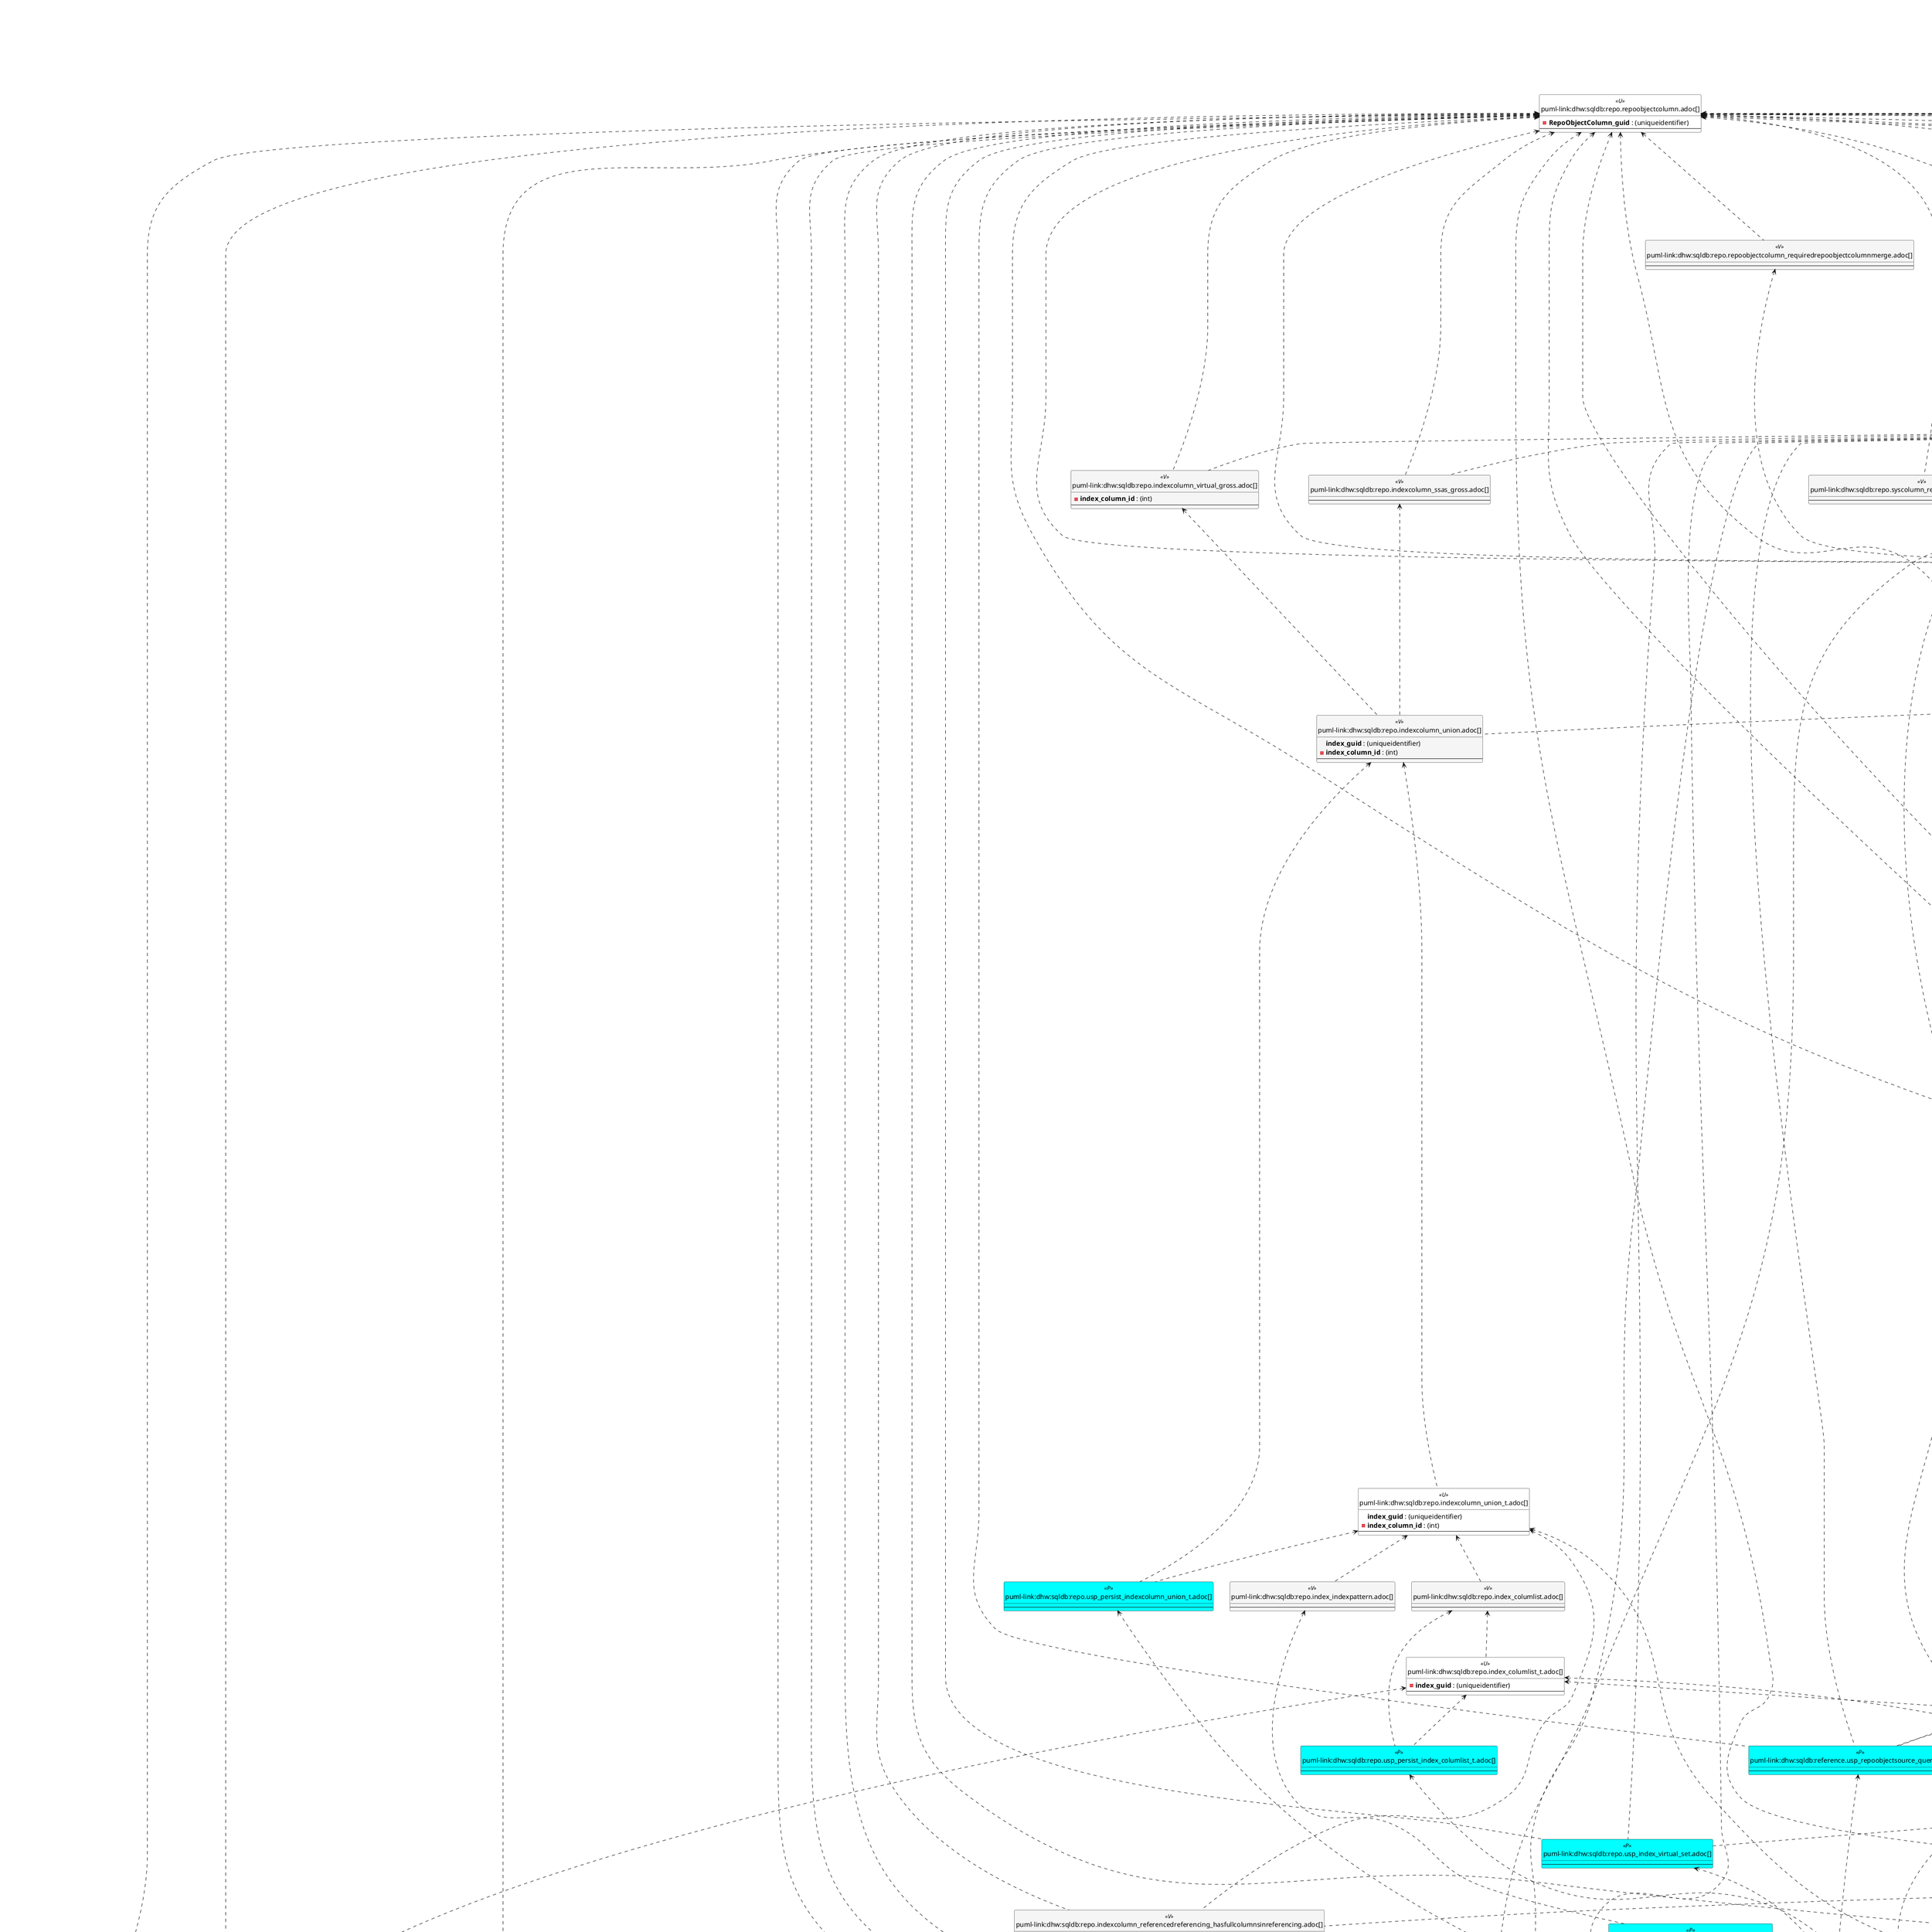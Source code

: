 @startuml
'Left to right direction
top to bottom direction
hide circle
'avoide "." issues:
set namespaceSeparator none


skinparam class {
  BackgroundColor White
  BackgroundColor<<FN>> Yellow
  BackgroundColor<<FS>> Yellow
  BackgroundColor<<FT>> LightGray
  BackgroundColor<<IF>> Yellow
  BackgroundColor<<IS>> Yellow
  BackgroundColor<<P>> Aqua
  BackgroundColor<<PC>> Aqua
  BackgroundColor<<SN>> Yellow
  BackgroundColor<<SO>> SlateBlue
  BackgroundColor<<TF>> LightGray
  BackgroundColor<<TR>> Tomato
  BackgroundColor<<U>> White
  BackgroundColor<<V>> WhiteSmoke
  BackgroundColor<<X>> Aqua
  BackgroundColor<<external>> AliceBlue
}


entity "puml-link:dhw:sqldb:dmdocs.unit.adoc[]" as dmdocs.unit << V >> {
  --
}

entity "puml-link:dhw:sqldb:docs.antoraindexsemanticgroup.adoc[]" as docs.AntoraIndexSemanticgroup << V >> {
  --
}

entity "puml-link:dhw:sqldb:docs.antoraindexsemanticgrouppatterndatatype.adoc[]" as docs.AntoraIndexSemanticgroupPatterndatatype << V >> {
  **IndexSemanticGroup** : (nvarchar(512))
  **IndexPatternColumnDatatype** : (nvarchar(4000))
  --
}

entity "puml-link:dhw:sqldb:docs.antoranavlistpage_by_schema.adoc[]" as docs.AntoraNavListPage_by_schema << V >> {
  --
}

entity "puml-link:dhw:sqldb:docs.antoranavlistpage_by_type.adoc[]" as docs.AntoraNavListPage_by_type << V >> {
  --
}

entity "puml-link:dhw:sqldb:docs.antoranavlistrepoobject_by_schema.adoc[]" as docs.AntoraNavListRepoObject_by_schema << V >> {
  --
}

entity "puml-link:dhw:sqldb:docs.antoranavlistrepoobject_by_schema_type.adoc[]" as docs.AntoraNavListRepoObject_by_schema_type << V >> {
  - **RepoObject_schema_name** : (nvarchar(128))
  **type** : (char(2))
  --
}

entity "puml-link:dhw:sqldb:docs.antoranavlistrepoobject_by_type.adoc[]" as docs.AntoraNavListRepoObject_by_type << V >> {
  **type** : (char(2))
  --
}

entity "puml-link:dhw:sqldb:docs.antorapage_indexsemanticgroup.adoc[]" as docs.AntoraPage_IndexSemanticGroup << V >> {
  - **page_content** : (nvarchar(max))
  --
}

entity "puml-link:dhw:sqldb:docs.antorapage_objectbyschema.adoc[]" as docs.AntoraPage_ObjectBySchema << V >> {
  --
}

entity "puml-link:dhw:sqldb:docs.antorapage_objectbytype.adoc[]" as docs.AntoraPage_ObjectByType << V >> {
  --
}

entity "puml-link:dhw:sqldb:docs.antoratemplate_examples.adoc[]" as docs.AntoraTemplate_examples << V >> {
  --
}

entity "puml-link:dhw:sqldb:docs.foreignkey_relationscript.adoc[]" as docs.ForeignKey_RelationScript << V >> {
  **referenced_RepoObject_guid** : (uniqueidentifier)
  **referencing_RepoObject_guid** : (uniqueidentifier)
  --
}

entity "puml-link:dhw:sqldb:docs.ftv_repoobject_reference_plantuml_entityreflist.adoc[]" as docs.ftv_RepoObject_Reference_PlantUml_EntityRefList << IF >> {
  --
}

entity "puml-link:dhw:sqldb:docs.objectrefcyclic.adoc[]" as docs.ObjectRefCyclic << V >> {
  --
}

entity "puml-link:dhw:sqldb:docs.objectrefcyclic_entitylist.adoc[]" as docs.ObjectRefCyclic_EntityList << V >> {
  --
}

entity "puml-link:dhw:sqldb:docs.objectrefcyclic_objectreflist.adoc[]" as docs.ObjectRefCyclic_ObjectRefList << V >> {
  --
}

entity "puml-link:dhw:sqldb:docs.repoobject_adoc.adoc[]" as docs.RepoObject_Adoc << V >> {
  --
}

entity "puml-link:dhw:sqldb:docs.repoobject_adoc_t.adoc[]" as docs.RepoObject_Adoc_T << U >> {
  - **RepoObject_guid** : (uniqueidentifier)
  - **cultures_name** : (nvarchar(10))
  --
}

entity "puml-link:dhw:sqldb:docs.repoobject_columnlist.adoc[]" as docs.RepoObject_ColumnList << V >> {
  --
}

entity "puml-link:dhw:sqldb:docs.repoobject_columnlist_t.adoc[]" as docs.RepoObject_ColumnList_T << U >> {
  - **RepoObject_guid** : (uniqueidentifier)
  - **cultures_name** : (nvarchar(10))
  --
}

entity "puml-link:dhw:sqldb:docs.repoobject_indexlist.adoc[]" as docs.RepoObject_IndexList << V >> {
  **RepoObject_guid** : (uniqueidentifier)
  **cultures_name** : (nvarchar(10))
  --
}

entity "puml-link:dhw:sqldb:docs.repoobject_indexlist_t.adoc[]" as docs.RepoObject_IndexList_T << U >> {
  - **RepoObject_guid** : (uniqueidentifier)
  - **cultures_name** : (nvarchar(10))
  --
}

entity "puml-link:dhw:sqldb:docs.repoobject_measurelist.adoc[]" as docs.RepoObject_MeasureList << V >> {
  **RepoObject_guid** : (uniqueidentifier)
  **cultures_name** : (nvarchar(10))
  --
}

entity "puml-link:dhw:sqldb:docs.repoobject_outputfilter.adoc[]" as docs.RepoObject_OutputFilter << V >> {
  - **RepoObject_guid** : (uniqueidentifier)
  - **cultures_name** : (nvarchar(10))
  --
}

entity "puml-link:dhw:sqldb:docs.repoobject_outputfilter_t.adoc[]" as docs.RepoObject_OutputFilter_T << U >> {
  - **RepoObject_guid** : (uniqueidentifier)
  - **cultures_name** : (nvarchar(10))
  --
}

entity "puml-link:dhw:sqldb:docs.repoobject_plantuml.adoc[]" as docs.RepoObject_Plantuml << V >> {
  - **RepoObject_guid** : (uniqueidentifier)
  **cultures_name** : (nvarchar(10))
  --
}

entity "puml-link:dhw:sqldb:docs.repoobject_plantuml_colreflist_1_1.adoc[]" as docs.RepoObject_Plantuml_ColRefList_1_1 << V >> {
  --
}

entity "puml-link:dhw:sqldb:docs.repoobject_plantuml_entity.adoc[]" as docs.RepoObject_Plantuml_Entity << V >> {
  --
}

entity "puml-link:dhw:sqldb:docs.repoobject_plantuml_entity_t.adoc[]" as docs.RepoObject_Plantuml_Entity_T << U >> {
  - **RepoObject_guid** : (uniqueidentifier)
  - **cultures_name** : (nvarchar(10))
  --
}

entity "puml-link:dhw:sqldb:docs.repoobject_plantuml_fkreflist.adoc[]" as docs.RepoObject_PlantUml_FkRefList << V >> {
  **RepoObject_guid** : (uniqueidentifier)
  --
}

entity "puml-link:dhw:sqldb:docs.repoobject_plantuml_objectreflist_0_30.adoc[]" as docs.RepoObject_Plantuml_ObjectRefList_0_30 << V >> {
  - **RepoObject_guid** : (uniqueidentifier)
  --
}

entity "puml-link:dhw:sqldb:docs.repoobject_plantuml_objectreflist_1_1.adoc[]" as docs.RepoObject_Plantuml_ObjectRefList_1_1 << V >> {
  - **RepoObject_guid** : (uniqueidentifier)
  --
}

entity "puml-link:dhw:sqldb:docs.repoobject_plantuml_objectreflist_30_0.adoc[]" as docs.RepoObject_Plantuml_ObjectRefList_30_0 << V >> {
  - **RepoObject_guid** : (uniqueidentifier)
  --
}

entity "puml-link:dhw:sqldb:docs.repoobject_plantuml_pumlentityfklist.adoc[]" as docs.RepoObject_PlantUml_PumlEntityFkList << V >> {
  **RepoObject_guid** : (uniqueidentifier)
  --
}

entity "puml-link:dhw:sqldb:docs.repoobject_plantuml_t.adoc[]" as docs.RepoObject_Plantuml_T << U >> {
  - **RepoObject_guid** : (uniqueidentifier)
  **cultures_name** : (nvarchar(10))
  --
}

entity "puml-link:dhw:sqldb:docs.schema_entitylist.adoc[]" as docs.Schema_EntityList << V >> {
  - **RepoObject_schema_name** : (nvarchar(128))
  - **cultures_name** : (nvarchar(10))
  --
}

entity "puml-link:dhw:sqldb:docs.schema_plantuml_fkreflist.adoc[]" as docs.Schema_PlantUml_FkRefList << V >> {
  --
}

entity "puml-link:dhw:sqldb:docs.schema_puml.adoc[]" as docs.Schema_puml << V >> {
  - **RepoSchema_guid** : (uniqueidentifier)
  **cultures_name** : (nvarchar(10))
  --
}

entity "puml-link:dhw:sqldb:docs.unit_1_union.adoc[]" as docs.Unit_1_union << V >> {
  --
}

entity "puml-link:dhw:sqldb:docs.unit_2.adoc[]" as docs.Unit_2 << V >> {
  --
}

entity "puml-link:dhw:sqldb:docs.unit_3.adoc[]" as docs.Unit_3 << V >> {
  --
}

entity "puml-link:dhw:sqldb:docs.usp_antoraexport.adoc[]" as docs.usp_AntoraExport << P >> {
  --
}

entity "puml-link:dhw:sqldb:docs.usp_antoraexport_navigation.adoc[]" as docs.usp_AntoraExport_navigation << P >> {
  --
}

entity "puml-link:dhw:sqldb:docs.usp_antoraexport_objectpage.adoc[]" as docs.usp_AntoraExport_ObjectPage << P >> {
  --
}

entity "puml-link:dhw:sqldb:docs.usp_antoraexport_objectpartialproperties.adoc[]" as docs.usp_AntoraExport_ObjectPartialProperties << P >> {
  --
}

entity "puml-link:dhw:sqldb:docs.usp_antoraexport_objectpuml.adoc[]" as docs.usp_AntoraExport_ObjectPuml << P >> {
  --
}

entity "puml-link:dhw:sqldb:docs.usp_persist_repoobject_adoc_t.adoc[]" as docs.usp_PERSIST_RepoObject_Adoc_T << P >> {
  --
}

entity "puml-link:dhw:sqldb:docs.usp_persist_repoobject_columnlist_t.adoc[]" as docs.usp_PERSIST_RepoObject_ColumnList_T << P >> {
  --
}

entity "puml-link:dhw:sqldb:docs.usp_persist_repoobject_indexlist_t.adoc[]" as docs.usp_PERSIST_RepoObject_IndexList_T << P >> {
  --
}

entity "puml-link:dhw:sqldb:docs.usp_persist_repoobject_outputfilter_t.adoc[]" as docs.usp_PERSIST_RepoObject_OutputFilter_T << P >> {
  --
}

entity "puml-link:dhw:sqldb:docs.usp_persist_repoobject_plantuml_entity_t.adoc[]" as docs.usp_PERSIST_RepoObject_Plantuml_Entity_T << P >> {
  --
}

entity "puml-link:dhw:sqldb:docs.usp_persist_repoobject_plantuml_t.adoc[]" as docs.usp_PERSIST_RepoObject_Plantuml_T << P >> {
  --
}

entity "puml-link:dhw:sqldb:graph.repoobject_s.adoc[]" as graph.RepoObject_S << V >> {
  --
}

entity "puml-link:dhw:sqldb:graph.repoobjectcolumn_s.adoc[]" as graph.RepoObjectColumn_S << V >> {
  --
}

entity "puml-link:dhw:sqldb:property.extendedproperty_repo2sys_level1.adoc[]" as property.ExtendedProperty_Repo2Sys_level1 << V >> {
  - **level0type** : (nvarchar(6))
  - **level0name** : (nvarchar(128))
  **level1type** : (varchar(9))
  - **level1name** : (nvarchar(128))
  - **property_name** : (nvarchar(128))
  --
}

entity "puml-link:dhw:sqldb:property.extendedproperty_repo2sys_level2_repoobject.adoc[]" as property.ExtendedProperty_Repo2Sys_level2_RepoObject << V >> {
  - **level0type** : (nvarchar(6))
  - **level0name** : (nvarchar(128))
  **level1type** : (varchar(9))
  - **level1name** : (nvarchar(128))
  **level2type** : (varchar(10))
  - **level2name** : (nvarchar(128))
  - **property_name** : (nvarchar(128))
  --
}

entity "puml-link:dhw:sqldb:property.extendedproperty_repo2sys_level2_repoobjectcolumn.adoc[]" as property.ExtendedProperty_Repo2Sys_level2_RepoObjectColumn << V >> {
  - **level0type** : (nvarchar(6))
  - **level0name** : (nvarchar(128))
  **level1type** : (varchar(9))
  - **level1name** : (nvarchar(128))
  - **level2type** : (nvarchar(6))
  - **level2name** : (nvarchar(128))
  - **property_name** : (nvarchar(128))
  --
}

entity "puml-link:dhw:sqldb:property.extendedproperty_repo2sys_level2_union.adoc[]" as property.ExtendedProperty_Repo2Sys_level2_Union << V >> {
  - **level0type** : (nvarchar(6))
  - **level0name** : (nvarchar(128))
  **level1type** : (varchar(9))
  - **level1name** : (nvarchar(128))
  **level2type** : (nvarchar(10))
  - **level2name** : (nvarchar(128))
  - **property_name** : (nvarchar(128))
  --
}

entity "puml-link:dhw:sqldb:property.fs_get_repoobjectcolumnproperty_nvarchar.adoc[]" as property.fs_get_RepoObjectColumnProperty_nvarchar << FN >> {
  --
}

entity "puml-link:dhw:sqldb:property.fs_get_repoobjectproperty_nvarchar.adoc[]" as property.fs_get_RepoObjectProperty_nvarchar << FN >> {
  --
}

entity "puml-link:dhw:sqldb:property.propertyname_repoobject.adoc[]" as property.PropertyName_RepoObject << V >> {
  **property_name** : (nvarchar(128))
  --
}

entity "puml-link:dhw:sqldb:property.propertyname_repoobject_t.adoc[]" as property.PropertyName_RepoObject_T << U >> {
  **property_name** : (nvarchar(128))
  --
}

entity "puml-link:dhw:sqldb:property.propertyname_repoobjectcolumn.adoc[]" as property.PropertyName_RepoObjectColumn << V >> {
  - **property_name** : (nvarchar(128))
  --
}

entity "puml-link:dhw:sqldb:property.propertyname_repoobjectcolumn_t.adoc[]" as property.PropertyName_RepoObjectColumn_T << U >> {
  - **property_name** : (nvarchar(128))
  --
}

entity "puml-link:dhw:sqldb:property.repoobjectcolumnproperty.adoc[]" as property.RepoObjectColumnProperty << U >> {
  - **RepoObjectColumnProperty_id** : (int)
  --
}

entity "puml-link:dhw:sqldb:property.repoobjectcolumnproperty_external_tgt.adoc[]" as property.RepoObjectColumnProperty_external_tgt << V >> {
  - **RepoObjectColumn_guid** : (uniqueidentifier)
  - **property_name** : (nvarchar(128))
  --
}

entity "puml-link:dhw:sqldb:property.repoobjectcolumnproperty_forupdate.adoc[]" as property.RepoObjectColumnProperty_ForUpdate << V >> {
  --
}

entity "puml-link:dhw:sqldb:property.repoobjectcolumnproperty_inheritancetype_inheritancedefinition.adoc[]" as property.RepoObjectColumnProperty_InheritanceType_InheritanceDefinition << V >> {
  - **RepoObjectColumn_guid** : (uniqueidentifier)
  - **property_name** : (nvarchar(128))
  --
}

entity "puml-link:dhw:sqldb:property.repoobjectcolumnproperty_inheritancetype_resulting_inheritancedefinition.adoc[]" as property.RepoObjectColumnProperty_InheritanceType_resulting_InheritanceDefinition << V >> {
  --
}

entity "puml-link:dhw:sqldb:property.repoobjectcolumnproperty_sys_repo.adoc[]" as property.RepoObjectColumnProperty_sys_repo << V >> {
  - **RepoObjectColumn_guid** : (uniqueidentifier)
  - **property_name** : (sysname)
  --
}

entity "puml-link:dhw:sqldb:property.repoobjectproperty.adoc[]" as property.RepoObjectProperty << U >> {
  - **RepoObjectProperty_id** : (int)
  --
}

entity "puml-link:dhw:sqldb:property.repoobjectproperty_collect_source_rogross.adoc[]" as property.RepoObjectProperty_Collect_source_ROGross << V >> {
  - **RepoObject_guid** : (uniqueidentifier)
  - **property_name** : (varchar(39))
  --
}

entity "puml-link:dhw:sqldb:property.repoobjectproperty_collect_source_sql_modules_definition.adoc[]" as property.RepoObjectProperty_Collect_source_sql_modules_definition << V >> {
  - **RepoObject_guid** : (uniqueidentifier)
  **property_name** : (nvarchar(128))
  --
}

entity "puml-link:dhw:sqldb:property.repoobjectproperty_collect_source_uspgenerator.adoc[]" as property.RepoObjectProperty_Collect_source_uspgenerator << V >> {
  **RepoObject_guid** : (uniqueidentifier)
  - **property_name** : (varchar(14))
  --
}

entity "puml-link:dhw:sqldb:property.repoobjectproperty_cross.adoc[]" as property.RepoObjectProperty_cross << V >> {
  - **RepoObject_guid** : (uniqueidentifier)
  **property_name** : (nvarchar(128))
  --
}

entity "puml-link:dhw:sqldb:property.repoobjectproperty_external_tgt.adoc[]" as property.RepoObjectProperty_external_tgt << V >> {
  - **RepoObject_guid** : (uniqueidentifier)
  - **property_name** : (nvarchar(128))
  --
}

entity "puml-link:dhw:sqldb:property.repoobjectproperty_forupdate.adoc[]" as property.RepoObjectProperty_ForUpdate << V >> {
  --
}

entity "puml-link:dhw:sqldb:property.repoobjectproperty_inheritancetype_inheritancedefinition.adoc[]" as property.RepoObjectProperty_InheritanceType_InheritanceDefinition << V >> {
  - **RepoObject_guid** : (uniqueidentifier)
  - **property_name** : (nvarchar(128))
  --
}

entity "puml-link:dhw:sqldb:property.repoobjectproperty_inheritancetype_resulting_inheritancedefinition.adoc[]" as property.RepoObjectProperty_InheritanceType_resulting_InheritanceDefinition << V >> {
  --
}

entity "puml-link:dhw:sqldb:property.repoobjectproperty_selectedpropertyname_split.adoc[]" as property.RepoObjectProperty_SelectedPropertyName_split << V >> {
  --
}

entity "puml-link:dhw:sqldb:property.repoobjectproperty_sys_repo.adoc[]" as property.RepoObjectProperty_sys_repo << V >> {
  - **RepoObject_guid** : (uniqueidentifier)
  - **property_name** : (sysname)
  --
}

entity "puml-link:dhw:sqldb:property.usp_external_property_import.adoc[]" as property.usp_external_property_import << P >> {
  --
}

entity "puml-link:dhw:sqldb:property.usp_external_repoobjectproperty.adoc[]" as property.usp_external_RepoObjectProperty << P >> {
  --
}

entity "puml-link:dhw:sqldb:property.usp_persist_propertyname_repoobject_t.adoc[]" as property.usp_PERSIST_PropertyName_RepoObject_T << P >> {
  --
}

entity "puml-link:dhw:sqldb:property.usp_persist_propertyname_repoobjectcolumn_t.adoc[]" as property.usp_PERSIST_PropertyName_RepoObjectColumn_T << P >> {
  --
}

entity "puml-link:dhw:sqldb:property.usp_persist_repoobjectcolumnproperty_external_tgt.adoc[]" as property.usp_PERSIST_RepoObjectColumnProperty_external_tgt << P >> {
  --
}

entity "puml-link:dhw:sqldb:property.usp_persist_repoobjectproperty_external_tgt.adoc[]" as property.usp_PERSIST_RepoObjectProperty_external_tgt << P >> {
  --
}

entity "puml-link:dhw:sqldb:property.usp_repoobject_inheritance.adoc[]" as property.usp_RepoObject_Inheritance << P >> {
  --
}

entity "puml-link:dhw:sqldb:property.usp_repoobjectcolumn_inheritance.adoc[]" as property.usp_RepoObjectColumn_Inheritance << P >> {
  --
}

entity "puml-link:dhw:sqldb:property.usp_repoobjectcolumnproperty_set.adoc[]" as property.usp_RepoObjectColumnProperty_set << P >> {
  --
}

entity "puml-link:dhw:sqldb:property.usp_repoobjectproperty_collect.adoc[]" as property.usp_RepoObjectProperty_collect << P >> {
  --
}

entity "puml-link:dhw:sqldb:property.usp_repoobjectproperty_set.adoc[]" as property.usp_RepoObjectProperty_set << P >> {
  --
}

entity "puml-link:dhw:sqldb:property.usp_sync_extendedproperties_repo2sys_delete.adoc[]" as property.usp_sync_ExtendedProperties_Repo2Sys_Delete << P >> {
  --
}

entity "puml-link:dhw:sqldb:property.usp_sync_extendedproperties_repo2sys_insertupdate.adoc[]" as property.usp_sync_ExtendedProperties_Repo2Sys_InsertUpdate << P >> {
  --
}

entity "puml-link:dhw:sqldb:property.usp_sync_extendedproperties_sys2repo_insertupdate.adoc[]" as property.usp_sync_ExtendedProperties_Sys2Repo_InsertUpdate << P >> {
  --
}

entity "puml-link:dhw:sqldb:reference.additional_reference.adoc[]" as reference.additional_Reference << U >> {
  - **Id** : (int)
  --
}

entity "puml-link:dhw:sqldb:reference.additional_reference_database.adoc[]" as reference.additional_Reference_database << V >> {
  - **AntoraComponent** : (nvarchar(128))
  - **AntoraModule** : (nvarchar(128))
  --
}

entity "puml-link:dhw:sqldb:reference.additional_reference_database_t.adoc[]" as reference.additional_Reference_database_T << U >> {
  - **AntoraComponent** : (nvarchar(128))
  - **AntoraModule** : (nvarchar(128))
  --
}

entity "puml-link:dhw:sqldb:reference.additional_reference_from_properties_src.adoc[]" as reference.additional_Reference_from_properties_src << V >> {
  **referenced_AntoraComponent** : (nvarchar(max))
  **referenced_AntoraModule** : (nvarchar(max))
  **referenced_Schema** : (nvarchar(max))
  **referenced_Object** : (nvarchar(max))
  **referenced_Column** : (nvarchar(max))
  **referencing_AntoraComponent** : (nvarchar(max))
  **referencing_AntoraModule** : (nvarchar(max))
  **referencing_Schema** : (nvarchar(max))
  **referencing_Object** : (nvarchar(max))
  **referencing_Column** : (nvarchar(max))
  --
}

entity "puml-link:dhw:sqldb:reference.additional_reference_from_properties_tgt.adoc[]" as reference.additional_Reference_from_properties_tgt << V >> {
  - **Id** : (int)
  --
}

entity "puml-link:dhw:sqldb:reference.additional_reference_from_ssas_tgt.adoc[]" as reference.additional_Reference_from_ssas_tgt << V >> {
  - **Id** : (int)
  --
}

entity "puml-link:dhw:sqldb:reference.additional_reference_guid.adoc[]" as reference.additional_Reference_guid << V >> {
  --
}

entity "puml-link:dhw:sqldb:reference.additional_reference_is_external.adoc[]" as reference.additional_Reference_is_external << V >> {
  --
}

entity "puml-link:dhw:sqldb:reference.additional_reference_object.adoc[]" as reference.additional_Reference_Object << V >> {
  - **AntoraComponent** : (nvarchar(128))
  - **AntoraModule** : (nvarchar(128))
  - **SchemaName** : (nvarchar(128))
  - **ObjectName** : (nvarchar(128))
  --
}

entity "puml-link:dhw:sqldb:reference.additional_reference_object_t.adoc[]" as reference.additional_Reference_Object_T << U >> {
  - **RepoObject_guid** : (uniqueidentifier)
  --
}

entity "puml-link:dhw:sqldb:reference.additional_reference_objectcolumn.adoc[]" as reference.additional_Reference_ObjectColumn << V >> {
  - **AntoraComponent** : (nvarchar(128))
  - **AntoraModule** : (nvarchar(128))
  - **SchemaName** : (nvarchar(128))
  - **ObjectName** : (nvarchar(128))
  **ColumnName** : (nvarchar(128))
  --
}

entity "puml-link:dhw:sqldb:reference.additional_reference_objectcolumn_t.adoc[]" as reference.additional_Reference_ObjectColumn_T << U >> {
  - **RepoObjectColumn_guid** : (uniqueidentifier)
  --
}

entity "puml-link:dhw:sqldb:reference.additional_reference_wo_columns_from_properties_src.adoc[]" as reference.additional_Reference_wo_columns_from_properties_src << V >> {
  **referenced_AntoraComponent** : (nvarchar(max))
  **referenced_AntoraModule** : (nvarchar(max))
  **referenced_Schema** : (nvarchar(max))
  **referenced_Object** : (nvarchar(max))
  **referencing_AntoraComponent** : (nvarchar(max))
  **referencing_AntoraModule** : (nvarchar(max))
  **referencing_Schema** : (nvarchar(max))
  **referencing_Object** : (nvarchar(max))
  --
}

entity "puml-link:dhw:sqldb:reference.additional_reference_wo_columns_from_properties_tgt.adoc[]" as reference.additional_Reference_wo_columns_from_properties_tgt << V >> {
  - **Id** : (int)
  --
}

entity "puml-link:dhw:sqldb:reference.ftv_repoobject_columreferencerepoobject.adoc[]" as reference.ftv_RepoObject_ColumReferenceRepoObject << IF >> {
  --
}

entity "puml-link:dhw:sqldb:reference.ftv_repoobject_dbmlcolumnrelation.adoc[]" as reference.ftv_RepoObject_DbmlColumnRelation << IF >> {
  --
}

entity "puml-link:dhw:sqldb:reference.ftv_repoobject_referencetree.adoc[]" as reference.ftv_RepoObject_ReferenceTree << IF >> {
  --
}

entity "puml-link:dhw:sqldb:reference.ftv_repoobject_referencetree_referenced.adoc[]" as reference.ftv_RepoObject_ReferenceTree_referenced << IF >> {
  --
}

entity "puml-link:dhw:sqldb:reference.ftv_repoobject_referencetree_referencing.adoc[]" as reference.ftv_RepoObject_ReferenceTree_referencing << IF >> {
  --
}

entity "puml-link:dhw:sqldb:reference.ftv_repoobject_referencetree_via_fullname.adoc[]" as reference.ftv_RepoObject_ReferenceTree_via_fullname << IF >> {
  --
}

entity "puml-link:dhw:sqldb:reference.ftv_repoobjectcolumn_referencetree.adoc[]" as reference.ftv_RepoObjectColumn_ReferenceTree << IF >> {
  --
}

entity "puml-link:dhw:sqldb:reference.persistence.adoc[]" as reference.Persistence << V >> {
  --
}

entity "puml-link:dhw:sqldb:reference.persistence_bidirectional.adoc[]" as reference.Persistence_bidirectional << V >> {
  --
}

entity "puml-link:dhw:sqldb:reference.referencetree_cyclic_ref_persistenceusp.adoc[]" as reference.ReferenceTree_cyclic_ref_PersistenceUsp << V >> {
  --
}

entity "puml-link:dhw:sqldb:reference.referencetree_cyclic_union.adoc[]" as reference.ReferenceTree_cyclic_union << V >> {
  --
}

entity "puml-link:dhw:sqldb:reference.repoobject_reference.adoc[]" as reference.RepoObject_reference << V >> {
  --
}

entity "puml-link:dhw:sqldb:reference.repoobject_reference_additional.adoc[]" as reference.RepoObject_reference_additional << V >> {
  --
}

entity "puml-link:dhw:sqldb:reference.repoobject_reference_additional_internal.adoc[]" as reference.RepoObject_reference_additional_internal << V >> {
  --
}

entity "puml-link:dhw:sqldb:reference.repoobject_reference_persistence.adoc[]" as reference.RepoObject_reference_persistence << V >> {
  **referenced_RepoObject_guid** : (uniqueidentifier)
  - **referencing_RepoObject_guid** : (uniqueidentifier)
  --
}

entity "puml-link:dhw:sqldb:reference.repoobject_reference_persistence_target_as_source.adoc[]" as reference.RepoObject_reference_persistence_target_as_source << V >> {
  --
}

entity "puml-link:dhw:sqldb:reference.repoobject_reference_sqlexpressiondependencies.adoc[]" as reference.RepoObject_reference_SqlExpressionDependencies << V >> {
  **referenced_RepoObject_guid** : (uniqueidentifier)
  **referencing_RepoObject_guid** : (uniqueidentifier)
  --
}

entity "puml-link:dhw:sqldb:reference.repoobject_reference_t.adoc[]" as reference.RepoObject_reference_T << U >> {
  **referenced_RepoObject_guid** : (uniqueidentifier)
  **referencing_RepoObject_guid** : (uniqueidentifier)
  --
}

entity "puml-link:dhw:sqldb:reference.repoobject_reference_t_bidirectional.adoc[]" as reference.RepoObject_reference_T_bidirectional << V >> {
  --
}

entity "puml-link:dhw:sqldb:reference.repoobject_reference_union.adoc[]" as reference.RepoObject_reference_union << V >> {
  **referenced_RepoObject_guid** : (uniqueidentifier)
  **referencing_RepoObject_guid** : (uniqueidentifier)
  --
}

entity "puml-link:dhw:sqldb:reference.repoobject_reference_virtual.adoc[]" as reference.RepoObject_reference_virtual << V >> {
  --
}

entity "puml-link:dhw:sqldb:reference.repoobject_referencedlist.adoc[]" as reference.RepoObject_ReferencedList << V >> {
  --
}

entity "puml-link:dhw:sqldb:reference.repoobject_referencedreferencing.adoc[]" as reference.RepoObject_ReferencedReferencing << V >> {
  --
}

entity "puml-link:dhw:sqldb:reference.repoobject_referencetree_0_30.adoc[]" as reference.RepoObject_ReferenceTree_0_30 << V >> {
  **RepoObject_guid** : (uniqueidentifier)
  **Referencing_guid** : (uniqueidentifier)
  **Referenced_guid** : (uniqueidentifier)
  --
}

entity "puml-link:dhw:sqldb:reference.repoobject_referencetree_0_30_t.adoc[]" as reference.RepoObject_ReferenceTree_0_30_T << U >> {
  **RepoObject_guid** : (uniqueidentifier)
  **Referencing_guid** : (uniqueidentifier)
  **Referenced_guid** : (uniqueidentifier)
  --
}

entity "puml-link:dhw:sqldb:reference.repoobject_referencetree_30_0.adoc[]" as reference.RepoObject_ReferenceTree_30_0 << V >> {
  **RepoObject_guid** : (uniqueidentifier)
  **Referencing_guid** : (uniqueidentifier)
  **Referenced_guid** : (uniqueidentifier)
  --
}

entity "puml-link:dhw:sqldb:reference.repoobject_referencetree_30_0_t.adoc[]" as reference.RepoObject_ReferenceTree_30_0_T << U >> {
  --
}

entity "puml-link:dhw:sqldb:reference.repoobject_referencetree_referenced.adoc[]" as reference.RepoObject_ReferenceTree_referenced << V >> {
  **RepoObject_guid** : (uniqueidentifier)
  **Referenced_Depth** : (int)
  **Referencing_Depth** : (int)
  **Referenced_guid** : (uniqueidentifier)
  **Referencing_guid** : (uniqueidentifier)
  --
}

entity "puml-link:dhw:sqldb:reference.repoobject_referencetree_referenced_30_0.adoc[]" as reference.RepoObject_ReferenceTree_referenced_30_0 << V >> {
  - **RepoObject_guid** : (uniqueidentifier)
  **Referenced_guid** : (uniqueidentifier)
  --
}

entity "puml-link:dhw:sqldb:reference.repoobject_referencetree_referencing.adoc[]" as reference.RepoObject_ReferenceTree_referencing << V >> {
  **RepoObject_guid** : (uniqueidentifier)
  **Referenced_Depth** : (int)
  **Referencing_Depth** : (int)
  **Referenced_guid** : (uniqueidentifier)
  **Referencing_guid** : (uniqueidentifier)
  --
}

entity "puml-link:dhw:sqldb:reference.repoobject_referencetree_referencing_0_30.adoc[]" as reference.RepoObject_ReferenceTree_referencing_0_30 << V >> {
  - **RepoObject_guid** : (uniqueidentifier)
  **Referencing_guid** : (uniqueidentifier)
  --
}

entity "puml-link:dhw:sqldb:reference.repoobject_referencinglist.adoc[]" as reference.RepoObject_ReferencingList << V >> {
  --
}

entity "puml-link:dhw:sqldb:reference.repoobjectcolumn_reference.adoc[]" as reference.RepoObjectColumn_reference << V >> {
  **referenced_RepoObjectColumn_guid** : (uniqueidentifier)
  **referencing_RepoObjectColumn_guid** : (uniqueidentifier)
  --
}

entity "puml-link:dhw:sqldb:reference.repoobjectcolumn_reference_additional.adoc[]" as reference.RepoObjectColumn_reference_additional << V >> {
  --
}

entity "puml-link:dhw:sqldb:reference.repoobjectcolumn_reference_additional_internal.adoc[]" as reference.RepoObjectColumn_reference_additional_internal << V >> {
  --
}

entity "puml-link:dhw:sqldb:reference.repoobjectcolumn_reference_bysamepredecessors.adoc[]" as reference.RepoObjectColumn_reference_BySamePredecessors << V >> {
  --
}

entity "puml-link:dhw:sqldb:reference.repoobjectcolumn_reference_firstresultset.adoc[]" as reference.RepoObjectColumn_reference_FirstResultSet << V >> {
  --
}

entity "puml-link:dhw:sqldb:reference.repoobjectcolumn_reference_persistence.adoc[]" as reference.RepoObjectColumn_reference_Persistence << V >> {
  **referencing_id** : (int)
  **referencing_minor_id** : (int)
  **referenced_id** : (int)
  **referenced_minor_id** : (int)
  --
}

entity "puml-link:dhw:sqldb:reference.repoobjectcolumn_reference_queryplan.adoc[]" as reference.RepoObjectColumn_reference_QueryPlan << V >> {
  **referencing_id** : (int)
  **referencing_minor_id** : (int)
  **referenced_id** : (int)
  **referenced_minor_id** : (int)
  --
}

entity "puml-link:dhw:sqldb:reference.repoobjectcolumn_reference_sqlexpressiondependencies.adoc[]" as reference.RepoObjectColumn_reference_SqlExpressionDependencies << V >> {
  - **referencing_id** : (int)
  - **referencing_minor_id** : (int)
  **referenced_id** : (int)
  - **referenced_minor_id** : (int)
  --
}

entity "puml-link:dhw:sqldb:reference.repoobjectcolumn_reference_sqlmodules.adoc[]" as reference.RepoObjectColumn_reference_SqlModules << V >> {
  **referencing_id** : (int)
  **referencing_minor_id** : (int)
  **referenced_id** : (int)
  **referenced_minor_id** : (int)
  --
}

entity "puml-link:dhw:sqldb:reference.repoobjectcolumn_reference_t.adoc[]" as reference.RepoObjectColumn_reference_T << U >> {
  **referenced_RepoObjectColumn_guid** : (uniqueidentifier)
  **referencing_RepoObjectColumn_guid** : (uniqueidentifier)
  --
}

entity "puml-link:dhw:sqldb:reference.repoobjectcolumn_reference_union.adoc[]" as reference.RepoObjectColumn_reference_union << V >> {
  --
}

entity "puml-link:dhw:sqldb:reference.repoobjectcolumn_reference_virtual.adoc[]" as reference.RepoObjectColumn_reference_virtual << V >> {
  --
}

entity "puml-link:dhw:sqldb:reference.repoobjectcolumn_referencedlist.adoc[]" as reference.RepoObjectColumn_ReferencedList << V >> {
  --
}

entity "puml-link:dhw:sqldb:reference.repoobjectcolumn_referencedreferencing.adoc[]" as reference.RepoObjectColumn_ReferencedReferencing << V >> {
  --
}

entity "puml-link:dhw:sqldb:reference.repoobjectcolumn_referencetree.adoc[]" as reference.RepoObjectColumn_ReferenceTree << V >> {
  --
}

entity "puml-link:dhw:sqldb:reference.repoobjectcolumn_referencinglist.adoc[]" as reference.RepoObjectColumn_ReferencingList << V >> {
  --
}

entity "puml-link:dhw:sqldb:reference.repoobjectcolumn_relationscript.adoc[]" as reference.RepoObjectColumn_RelationScript << V >> {
  --
}

entity "puml-link:dhw:sqldb:reference.sysobjectcolumn_queryplanexpression.adoc[]" as reference.SysObjectColumn_QueryPlanExpression << V >> {
  --
}

entity "puml-link:dhw:sqldb:reference.usp_additional_reference.adoc[]" as reference.usp_additional_Reference << P >> {
  --
}

entity "puml-link:dhw:sqldb:reference.usp_persist_additional_reference_database_t.adoc[]" as reference.usp_PERSIST_additional_Reference_database_T << P >> {
  --
}

entity "puml-link:dhw:sqldb:reference.usp_persist_additional_reference_from_properties_tgt.adoc[]" as reference.usp_PERSIST_additional_Reference_from_properties_tgt << P >> {
  --
}

entity "puml-link:dhw:sqldb:reference.usp_persist_additional_reference_from_ssas_tgt.adoc[]" as reference.usp_PERSIST_additional_Reference_from_ssas_tgt << P >> {
  --
}

entity "puml-link:dhw:sqldb:reference.usp_persist_additional_reference_object_t.adoc[]" as reference.usp_PERSIST_additional_Reference_Object_T << P >> {
  --
}

entity "puml-link:dhw:sqldb:reference.usp_persist_additional_reference_objectcolumn_t.adoc[]" as reference.usp_PERSIST_additional_Reference_ObjectColumn_T << P >> {
  --
}

entity "puml-link:dhw:sqldb:reference.usp_persist_additional_reference_wo_columns_from_properties_tgt.adoc[]" as reference.usp_PERSIST_additional_Reference_wo_columns_from_properties_tgt << P >> {
  --
}

entity "puml-link:dhw:sqldb:reference.usp_persist_repoobject_reference_t.adoc[]" as reference.usp_PERSIST_RepoObject_reference_T << P >> {
  --
}

entity "puml-link:dhw:sqldb:reference.usp_persist_repoobject_referencetree_0_30_t.adoc[]" as reference.usp_PERSIST_RepoObject_ReferenceTree_0_30_T << P >> {
  --
}

entity "puml-link:dhw:sqldb:reference.usp_persist_repoobject_referencetree_30_0_t.adoc[]" as reference.usp_PERSIST_RepoObject_ReferenceTree_30_0_T << P >> {
  --
}

entity "puml-link:dhw:sqldb:reference.usp_persist_repoobjectcolumn_reference_t.adoc[]" as reference.usp_PERSIST_RepoObjectColumn_reference_T << P >> {
  --
}

entity "puml-link:dhw:sqldb:reference.usp_repoobject_referencetree.adoc[]" as reference.usp_RepoObject_ReferenceTree << P >> {
  --
}

entity "puml-link:dhw:sqldb:reference.usp_repoobject_referencetree_insert.adoc[]" as reference.usp_RepoObject_ReferenceTree_insert << P >> {
  --
}

entity "puml-link:dhw:sqldb:reference.usp_repoobject_update_sysobjectqueryplan.adoc[]" as reference.usp_RepoObject_update_SysObjectQueryPlan << P >> {
  --
}

entity "puml-link:dhw:sqldb:reference.usp_repoobjectcolumnsource_virtual_set.adoc[]" as reference.usp_RepoObjectColumnSource_virtual_set << P >> {
  --
}

entity "puml-link:dhw:sqldb:reference.usp_repoobjectsource_firstresultset.adoc[]" as reference.usp_RepoObjectSource_FirstResultSet << P >> {
  --
}

entity "puml-link:dhw:sqldb:reference.usp_repoobjectsource_queryplan.adoc[]" as reference.usp_RepoObjectSource_QueryPlan << P >> {
  --
}

entity "puml-link:dhw:sqldb:reference.usp_repoobjectsource_virtual_set.adoc[]" as reference.usp_RepoObjectSource_virtual_set << P >> {
  --
}

entity "puml-link:dhw:sqldb:reference.usp_update_referencing_count.adoc[]" as reference.usp_update_Referencing_Count << P >> {
  --
}

entity "puml-link:dhw:sqldb:repo.check_indexcolumn_virtual_referenced_setpoint.adoc[]" as repo.check_IndexColumn_virtual_referenced_setpoint << V >> {
  --
}

entity "puml-link:dhw:sqldb:repo.foreignkey_gross.adoc[]" as repo.ForeignKey_gross << V >> {
  --
}

entity "puml-link:dhw:sqldb:repo.foreignkey_indexes.adoc[]" as repo.ForeignKey_Indexes << V >> {
  --
}

entity "puml-link:dhw:sqldb:repo.foreignkey_indexes_union.adoc[]" as repo.ForeignKey_Indexes_union << V >> {
  **ForeignKey_guid** : (uniqueidentifier)
  --
}

entity "puml-link:dhw:sqldb:repo.foreignkey_indexes_union_t.adoc[]" as repo.ForeignKey_Indexes_union_T << U >> {
  **ForeignKey_guid** : (uniqueidentifier)
  --
}

entity "puml-link:dhw:sqldb:repo.foreignkey_indexpattern.adoc[]" as repo.ForeignKey_IndexPattern << V >> {
  - **constraint_object_id** : (int)
  **ForeignKey_guid** : (uniqueidentifier)
  --
}

entity "puml-link:dhw:sqldb:repo.foreignkey_virtual_indexes.adoc[]" as repo.ForeignKey_virtual_Indexes << V >> {
  --
}

entity "puml-link:dhw:sqldb:repo.index_columlist.adoc[]" as repo.Index_ColumList << V >> {
  --
}

entity "puml-link:dhw:sqldb:repo.index_columlist_t.adoc[]" as repo.Index_ColumList_T << U >> {
  - **index_guid** : (uniqueidentifier)
  --
}

entity "puml-link:dhw:sqldb:repo.index_gross.adoc[]" as repo.Index_gross << V >> {
  --
}

entity "puml-link:dhw:sqldb:repo.index_indexpattern.adoc[]" as repo.Index_IndexPattern << V >> {
  --
}

entity "puml-link:dhw:sqldb:repo.index_referencing_indexpatterncolumnguid.adoc[]" as repo.Index_referencing_IndexPatternColumnGuid << V >> {
  **source_index_guid** : (uniqueidentifier)
  **referencing_RepoObject_guid** : (uniqueidentifier)
  --
}

entity "puml-link:dhw:sqldb:repo.index_settings_forupdate.adoc[]" as repo.Index_Settings_ForUpdate << V >> {
  --
}

entity "puml-link:dhw:sqldb:repo.index_sqlconstraint_pkuq.adoc[]" as repo.Index_SqlConstraint_PkUq << V >> {
  --
}

entity "puml-link:dhw:sqldb:repo.index_union.adoc[]" as repo.Index_union << V >> {
  **index_guid** : (uniqueidentifier)
  --
}

entity "puml-link:dhw:sqldb:repo.index_unique_indexpatterncolumnguid.adoc[]" as repo.Index_unique_IndexPatternColumnGuid << V >> {
  --
}

entity "puml-link:dhw:sqldb:repo.index_virtual_forupdate.adoc[]" as repo.Index_virtual_ForUpdate << V >> {
  --
}

entity "puml-link:dhw:sqldb:repo.index_virtual_sysobject.adoc[]" as repo.Index_virtual_SysObject << V >> {
  --
}

entity "puml-link:dhw:sqldb:repo.indexcolumn_referencedreferencing_hasfullcolumnsinreferencing.adoc[]" as repo.IndexColumn_ReferencedReferencing_HasFullColumnsInReferencing << V >> {
  - **index_guid** : (uniqueidentifier)
  - **index_column_id** : (int)
  **RowNumberInReferencing** : (bigint)
  --
}

entity "puml-link:dhw:sqldb:repo.indexcolumn_referencedreferencing_hasfullcolumnsinreferencing_check.adoc[]" as repo.IndexColumn_ReferencedReferencing_HasFullColumnsInReferencing_check << V >> {
  --
}

entity "puml-link:dhw:sqldb:repo.indexcolumn_referencedreferencing_hasfullcolumnsinreferencing_t.adoc[]" as repo.IndexColumn_ReferencedReferencing_HasFullColumnsInReferencing_T << U >> {
  **index_guid** : (uniqueidentifier)
  - **index_column_id** : (int)
  **RowNumberInReferencing** : (bigint)
  --
}

entity "puml-link:dhw:sqldb:repo.indexcolumn_ssas_gross.adoc[]" as repo.IndexColumn_ssas_gross << V >> {
  --
}

entity "puml-link:dhw:sqldb:repo.indexcolumn_union.adoc[]" as repo.IndexColumn_union << V >> {
  **index_guid** : (uniqueidentifier)
  - **index_column_id** : (int)
  --
}

entity "puml-link:dhw:sqldb:repo.indexcolumn_union_t.adoc[]" as repo.IndexColumn_union_T << U >> {
  **index_guid** : (uniqueidentifier)
  - **index_column_id** : (int)
  --
}

entity "puml-link:dhw:sqldb:repo.indexcolumn_virtual_gross.adoc[]" as repo.IndexColumn_virtual_gross << V >> {
  - **index_column_id** : (int)
  --
}

entity "puml-link:dhw:sqldb:repo.indexcolumn_virtual_referenced_setpoint.adoc[]" as repo.IndexColumn_virtual_referenced_setpoint << V >> {
  - **index_guid** : (uniqueidentifier)
  - **index_column_id** : (int)
  --
}

entity "puml-link:dhw:sqldb:repo.indexreferencedreferencing.adoc[]" as repo.IndexReferencedReferencing << V >> {
  --
}

entity "puml-link:dhw:sqldb:repo.indexreferencedreferencing_hasfullcolumnsinreferencing.adoc[]" as repo.IndexReferencedReferencing_HasFullColumnsInReferencing << V >> {
  --
}

entity "puml-link:dhw:sqldb:repo.repoobject.adoc[]" as repo.RepoObject << U >> {
  - **RepoObject_guid** : (uniqueidentifier)
  --
}

entity "puml-link:dhw:sqldb:repo.repoobject__after_update.adoc[]" as repo.RepoObject__after_update << TR >> {
  --
}

entity "puml-link:dhw:sqldb:repo.repoobject_columnlist.adoc[]" as repo.RepoObject_ColumnList << V >> {
  --
}

entity "puml-link:dhw:sqldb:repo.repoobject_external_src.adoc[]" as repo.RepoObject_external_src << V >> {
  - **RepoObject_guid** : (uniqueidentifier)
  --
}

entity "puml-link:dhw:sqldb:repo.repoobject_external_tgt.adoc[]" as repo.RepoObject_external_tgt << V >> {
  - **RepoObject_guid** : (uniqueidentifier)
  --
}

entity "puml-link:dhw:sqldb:repo.repoobject_fullname_u_v.adoc[]" as repo.RepoObject_fullname_u_v << V >> {
  - **RepoObject_fullname** : (nvarchar(261))
  --
}

entity "puml-link:dhw:sqldb:repo.repoobject_gross.adoc[]" as repo.RepoObject_gross << V >> {
  --
}

entity "puml-link:dhw:sqldb:repo.repoobject_gross2.adoc[]" as repo.RepoObject_gross2 << V >> {
  --
}

entity "puml-link:dhw:sqldb:repo.repoobject_persistence_column.adoc[]" as repo.RepoObject_persistence_column << V >> {
  - **target_RepoObject_guid** : (uniqueidentifier)
  **RepoObjectColumn_guid_s** : (uniqueidentifier)
  --
}

entity "puml-link:dhw:sqldb:repo.repoobject_persistence_forupdate.adoc[]" as repo.RepoObject_persistence_ForUpdate << V >> {
  --
}

entity "puml-link:dhw:sqldb:repo.repoobject_persistence_objectnames.adoc[]" as repo.RepoObject_persistence_ObjectNames << V >> {
  --
}

entity "puml-link:dhw:sqldb:repo.repoobject_persistence_sourcemismatch.adoc[]" as repo.RepoObject_persistence_SourceMismatch << V >> {
  --
}

entity "puml-link:dhw:sqldb:repo.repoobject_related_fk_union.adoc[]" as repo.RepoObject_related_FK_union << V >> {
  **RepoObject_guid** : (uniqueidentifier)
  **included_RepoObject_guid** : (uniqueidentifier)
  --
}

entity "puml-link:dhw:sqldb:repo.repoobject_requiredrepoobjectmerge.adoc[]" as repo.RepoObject_RequiredRepoObjectMerge << V >> {
  --
}

entity "puml-link:dhw:sqldb:repo.repoobject_sat2.adoc[]" as repo.RepoObject_sat2 << V >> {
  - **RepoObject_guid** : (uniqueidentifier)
  --
}

entity "puml-link:dhw:sqldb:repo.repoobject_sat2_t.adoc[]" as repo.RepoObject_sat2_T << U >> {
  - **RepoObject_guid** : (uniqueidentifier)
  --
}

entity "puml-link:dhw:sqldb:repo.repoobject_sqlcreatetable.adoc[]" as repo.RepoObject_SqlCreateTable << V >> {
  - **RepoObject_guid** : (uniqueidentifier)
  --
}

entity "puml-link:dhw:sqldb:repo.repoobject_ssas_tgt.adoc[]" as repo.RepoObject_SSAS_tgt << V >> {
  - **RepoObject_guid** : (uniqueidentifier)
  --
}

entity "puml-link:dhw:sqldb:repo.repoobject_wo_referencing.adoc[]" as repo.RepoObject_wo_referencing << V >> {
  --
}

entity "puml-link:dhw:sqldb:repo.repoobjectcolumn.adoc[]" as repo.RepoObjectColumn << U >> {
  - **RepoObjectColumn_guid** : (uniqueidentifier)
  --
}

entity "puml-link:dhw:sqldb:repo.repoobjectcolumn_external_src.adoc[]" as repo.RepoObjectColumn_external_src << V >> {
  - **RepoObjectColumn_guid** : (uniqueidentifier)
  --
}

entity "puml-link:dhw:sqldb:repo.repoobjectcolumn_external_tgt.adoc[]" as repo.RepoObjectColumn_external_tgt << V >> {
  - **RepoObjectColumn_guid** : (uniqueidentifier)
  --
}

entity "puml-link:dhw:sqldb:repo.repoobjectcolumn_gross.adoc[]" as repo.RepoObjectColumn_gross << V >> {
  --
}

entity "puml-link:dhw:sqldb:repo.repoobjectcolumn_gross2.adoc[]" as repo.RepoObjectColumn_gross2 << V >> {
  --
}

entity "puml-link:dhw:sqldb:repo.repoobjectcolumn_missingsource_typev.adoc[]" as repo.RepoObjectColumn_MissingSource_TypeV << V >> {
  --
}

entity "puml-link:dhw:sqldb:repo.repoobjectcolumn_requiredrepoobjectcolumnmerge.adoc[]" as repo.RepoObjectColumn_RequiredRepoObjectColumnMerge << V >> {
  --
}

entity "puml-link:dhw:sqldb:repo.repoobjectcolumn_ssas_tgt.adoc[]" as repo.RepoObjectColumn_SSAS_tgt << V >> {
  - **RepoObjectColumn_guid** : (uniqueidentifier)
  --
}

entity "puml-link:dhw:sqldb:repo.syscolumn_repoobjectcolumn_via_guid.adoc[]" as repo.SysColumn_RepoObjectColumn_via_guid << V >> {
  --
}

entity "puml-link:dhw:sqldb:repo.syscolumn_repoobjectcolumn_via_name.adoc[]" as repo.SysColumn_RepoObjectColumn_via_name << V >> {
  --
}

entity "puml-link:dhw:sqldb:repo.sysobject_repoobject_via_guid.adoc[]" as repo.SysObject_RepoObject_via_guid << V >> {
  --
}

entity "puml-link:dhw:sqldb:repo.sysobject_repoobject_via_name.adoc[]" as repo.SysObject_RepoObject_via_name << V >> {
  --
}

entity "puml-link:dhw:sqldb:repo.usp_index_finish.adoc[]" as repo.usp_Index_finish << P >> {
  --
}

entity "puml-link:dhw:sqldb:repo.usp_index_foreignkey.adoc[]" as repo.usp_Index_ForeignKey << P >> {
  --
}

entity "puml-link:dhw:sqldb:repo.usp_index_inheritance.adoc[]" as repo.usp_index_inheritance << P >> {
  --
}

entity "puml-link:dhw:sqldb:repo.usp_index_settings.adoc[]" as repo.usp_Index_Settings << P >> {
  --
}

entity "puml-link:dhw:sqldb:repo.usp_index_virtual_set.adoc[]" as repo.usp_Index_virtual_set << P >> {
  --
}

entity "puml-link:dhw:sqldb:repo.usp_main.adoc[]" as repo.usp_main << P >> {
  --
}

entity "puml-link:dhw:sqldb:repo.usp_persist_foreignkey_indexes_union_t.adoc[]" as repo.usp_PERSIST_ForeignKey_Indexes_union_T << P >> {
  --
}

entity "puml-link:dhw:sqldb:repo.usp_persist_index_columlist_t.adoc[]" as repo.usp_PERSIST_Index_ColumList_T << P >> {
  --
}

entity "puml-link:dhw:sqldb:repo.usp_persist_indexcolumn_referencedreferencing_hasfullcolumnsinreferencing_t.adoc[]" as repo.usp_PERSIST_IndexColumn_ReferencedReferencing_HasFullColumnsInReferencing_T << P >> {
  --
}

entity "puml-link:dhw:sqldb:repo.usp_persist_indexcolumn_union_t.adoc[]" as repo.usp_PERSIST_IndexColumn_union_T << P >> {
  --
}

entity "puml-link:dhw:sqldb:repo.usp_persist_repoobject_external_tgt.adoc[]" as repo.usp_PERSIST_RepoObject_external_tgt << P >> {
  --
}

entity "puml-link:dhw:sqldb:repo.usp_persist_repoobject_sat2_t.adoc[]" as repo.usp_PERSIST_RepoObject_sat2_T << P >> {
  --
}

entity "puml-link:dhw:sqldb:repo.usp_persist_repoobject_ssas_tgt.adoc[]" as repo.usp_PERSIST_RepoObject_SSAS_tgt << P >> {
  --
}

entity "puml-link:dhw:sqldb:repo.usp_persist_repoobjectcolumn_external_tgt.adoc[]" as repo.usp_PERSIST_RepoObjectColumn_external_tgt << P >> {
  --
}

entity "puml-link:dhw:sqldb:repo.usp_persist_repoobjectcolumn_ssas_tgt.adoc[]" as repo.usp_PERSIST_RepoObjectColumn_SSAS_tgt << P >> {
  --
}

entity "puml-link:dhw:sqldb:repo.usp_persistence_set.adoc[]" as repo.usp_persistence_set << P >> {
  --
}

entity "puml-link:dhw:sqldb:repo.usp_sync_guid.adoc[]" as repo.usp_sync_guid << P >> {
  --
}

entity "puml-link:dhw:sqldb:repo.usp_sync_guid_repoobject.adoc[]" as repo.usp_sync_guid_RepoObject << P >> {
  --
}

entity "puml-link:dhw:sqldb:repo.usp_sync_guid_repoobjectcolumn.adoc[]" as repo.usp_sync_guid_RepoObjectColumn << P >> {
  --
}

entity "puml-link:dhw:sqldb:repo.usp_sync_guid_ssas.adoc[]" as repo.usp_sync_guid_ssas << P >> {
  --
}

entity "puml-link:dhw:sqldb:repo.usp_update_referencing_count.adoc[]" as repo.usp_update_Referencing_Count << P >> {
  --
}

entity "puml-link:dhw:sqldb:repo_sys.foreignkey.adoc[]" as repo_sys.ForeignKey << V >> {
  --
}

entity "puml-link:dhw:sqldb:repo_sys.foreignkeycolumn.adoc[]" as repo_sys.ForeignKeyColumn << V >> {
  --
}

entity "puml-link:dhw:sqldb:repo_sys.index_unique.adoc[]" as repo_sys.Index_unique << V >> {
  --
}

entity "puml-link:dhw:sqldb:repo_sys.indexcolumn_unique.adoc[]" as repo_sys.IndexColumn_unique << V >> {
  --
}

entity "puml-link:dhw:sqldb:repo_sys.repoobjectreferenced.adoc[]" as repo_sys.RepoObjectReferenced << V >> {
  --
}

entity "puml-link:dhw:sqldb:repo_sys.repoobjectreferencing.adoc[]" as repo_sys.RepoObjectReferencing << V >> {
  --
}

entity "puml-link:dhw:sqldb:repo_sys.sql_expression_dependencies.adoc[]" as repo_sys.sql_expression_dependencies << V >> {
  --
}

entity "puml-link:dhw:sqldb:sqlparse.repoobject_sqlmodules_10_statement.adoc[]" as sqlparse.RepoObject_SqlModules_10_statement << V >> {
  --
}

entity "puml-link:dhw:sqldb:sqlparse.repoobject_sqlmodules_20_statement_children.adoc[]" as sqlparse.RepoObject_SqlModules_20_statement_children << V >> {
  - **RepoObject_guid** : (uniqueidentifier)
  - **json_key** : (nvarchar(4000))
  --
}

entity "puml-link:dhw:sqldb:sqlparse.repoobject_sqlmodules_21_statement_children_helper.adoc[]" as sqlparse.RepoObject_SqlModules_21_statement_children_helper << V >> {
  --
}

entity "puml-link:dhw:sqldb:sqlparse.repoobject_sqlmodules_22_identifier_alias_as.adoc[]" as sqlparse.RepoObject_SqlModules_22_identifier_alias_AS << V >> {
  - **RepoObject_guid** : (uniqueidentifier)
  - **json_key** : (nvarchar(4000))
  **RowNumber** : (bigint)
  --
}

entity "puml-link:dhw:sqldb:sqlparse.repoobject_sqlmodules_23_normalized_wo_nolock.adoc[]" as sqlparse.RepoObject_SqlModules_23_normalized_wo_nolock << V >> {
  --
}

entity "puml-link:dhw:sqldb:sqlparse.repoobject_sqlmodules_24_identifierlist_children.adoc[]" as sqlparse.RepoObject_SqlModules_24_IdentifierList_children << V >> {
  - **RepoObject_guid** : (uniqueidentifier)
  - **json_key** : (nvarchar(4000))
  - **T2_json_key** : (nvarchar(4000))
  --
}

entity "puml-link:dhw:sqldb:sqlparse.repoobject_sqlmodules_25_identifierlist_children_identifiersplit.adoc[]" as sqlparse.RepoObject_SqlModules_25_IdentifierList_children_IdentifierSplit << V >> {
  --
}

entity "puml-link:dhw:sqldb:sqlparse.repoobject_sqlmodules_26_identifierlist_children_identifiersplit_quotename.adoc[]" as sqlparse.RepoObject_SqlModules_26_IdentifierList_children_IdentifierSplit_QuoteName << V >> {
  --
}

entity "puml-link:dhw:sqldb:sqlparse.repoobject_sqlmodules_29_1_object_is_union.adoc[]" as sqlparse.RepoObject_SqlModules_29_1_object_is_union << V >> {
  --
}

entity "puml-link:dhw:sqldb:sqlparse.repoobject_sqlmodules_29_2_object_is_groupby.adoc[]" as sqlparse.RepoObject_SqlModules_29_2_object_is_GroupBy << V >> {
  --
}

entity "puml-link:dhw:sqldb:sqlparse.repoobject_sqlmodules_31_object.adoc[]" as sqlparse.RepoObject_SqlModules_31_object << V >> {
  --
}

entity "puml-link:dhw:sqldb:sqlparse.repoobject_sqlmodules_32_objectclass.adoc[]" as sqlparse.RepoObject_SqlModules_32_ObjectClass << V >> {
  - **RepoObject_guid** : (uniqueidentifier)
  **class** : (nvarchar(500))
  --
}

entity "puml-link:dhw:sqldb:sqlparse.repoobject_sqlmodules_33_objectnormalized.adoc[]" as sqlparse.RepoObject_SqlModules_33_ObjectNormalized << V >> {
  - **RepoObject_guid** : (uniqueidentifier)
  **normalized** : (nvarchar(max))
  --
}

entity "puml-link:dhw:sqldb:sqlparse.repoobject_sqlmodules_39_object.adoc[]" as sqlparse.RepoObject_SqlModules_39_object << V >> {
  --
}

entity "puml-link:dhw:sqldb:sqlparse.repoobject_sqlmodules_41_from.adoc[]" as sqlparse.RepoObject_SqlModules_41_from << V >> {
  --
}

entity "puml-link:dhw:sqldb:sqlparse.repoobject_sqlmodules_41_from_t.adoc[]" as sqlparse.RepoObject_SqlModules_41_from_T << U >> {
  --
}

entity "puml-link:dhw:sqldb:sqlparse.repoobject_sqlmodules_42_from_identifier.adoc[]" as sqlparse.RepoObject_SqlModules_42_from_Identifier << V >> {
  --
}

entity "puml-link:dhw:sqldb:sqlparse.repoobject_sqlmodules_43_from_identifier.adoc[]" as sqlparse.RepoObject_SqlModules_43_from_Identifier << V >> {
  --
}

entity "puml-link:dhw:sqldb:sqlparse.repoobject_sqlmodules_44_from_identifier_quotename.adoc[]" as sqlparse.RepoObject_SqlModules_44_from_Identifier_QuoteName << V >> {
  --
}

entity "puml-link:dhw:sqldb:sqlparse.repoobject_sqlmodules_51_identitfier.adoc[]" as sqlparse.RepoObject_SqlModules_51_Identitfier << V >> {
  --
}

entity "puml-link:dhw:sqldb:sqlparse.repoobject_sqlmodules_52_identitfier_quotename.adoc[]" as sqlparse.RepoObject_SqlModules_52_Identitfier_QuoteName << V >> {
  --
}

entity "puml-link:dhw:sqldb:sqlparse.repoobject_sqlmodules_61_selectidentifier_union.adoc[]" as sqlparse.RepoObject_SqlModules_61_SelectIdentifier_Union << V >> {
  --
}

entity "puml-link:dhw:sqldb:sqlparse.repoobject_sqlmodules_61_selectidentifier_union_t.adoc[]" as sqlparse.RepoObject_SqlModules_61_SelectIdentifier_Union_T << U >> {
  --
}

entity "puml-link:dhw:sqldb:sqlparse.repoobject_sqlmodules_71_reference_explicitetablealias.adoc[]" as sqlparse.RepoObject_SqlModules_71_reference_ExpliciteTableAlias << V >> {
  --
}

entity "puml-link:dhw:sqldb:sqlparse.repoobject_sqlmodules_72_reference_notablealias.adoc[]" as sqlparse.RepoObject_SqlModules_72_reference_NoTableAlias << V >> {
  --
}

entity "puml-link:dhw:sqldb:sqlparse.repoobject_sqlmodules_79_reference_union.adoc[]" as sqlparse.RepoObject_SqlModules_79_reference_union << V >> {
  --
}

entity "puml-link:dhw:sqldb:sqlparse.repoobject_sqlmodules_identitfier.adoc[]" as sqlparse.RepoObject_SqlModules_Identitfier << V >> {
  --
}

entity "puml-link:dhw:sqldb:sqlparse.repoobject_sqlmodules_repo_sys.adoc[]" as sqlparse.RepoObject_SqlModules_Repo_Sys << V >> {
  --
}

entity "puml-link:dhw:sqldb:sqlparse.usp_persist_repoobject_sqlmodules_41_from_t.adoc[]" as sqlparse.usp_PERSIST_RepoObject_SqlModules_41_from_T << P >> {
  --
}

entity "puml-link:dhw:sqldb:sqlparse.usp_persist_repoobject_sqlmodules_61_selectidentifier_union_t.adoc[]" as sqlparse.usp_PERSIST_RepoObject_SqlModules_61_SelectIdentifier_Union_T << P >> {
  --
}

entity "puml-link:dhw:sqldb:sqlparse.usp_sqlparse.adoc[]" as sqlparse.usp_sqlparse << P >> {
  --
}

entity "puml-link:dhw:sqldb:ssas.repoobjectcolumn_translation.adoc[]" as ssas.RepoObjectColumn_translation << V >> {
  - **RepoObjectColumn_guid** : (uniqueidentifier)
  - **cultures_name** : (nvarchar(10))
  --
}

entity "puml-link:dhw:sqldb:ssas.repoobjectcolumn_translation_t.adoc[]" as ssas.RepoObjectColumn_translation_T << U >> {
  - **RepoObjectColumn_guid** : (uniqueidentifier)
  - **cultures_name** : (nvarchar(10))
  --
}

entity "puml-link:dhw:sqldb:ssas.usp_persist_repoobjectcolumn_translation_t.adoc[]" as ssas.usp_PERSIST_RepoObjectColumn_translation_T << P >> {
  --
}

entity "puml-link:dhw:sqldb:uspgenerator.generatorusp_sqlusp.adoc[]" as uspgenerator.GeneratorUsp_SqlUsp << V >> {
  --
}

entity "puml-link:dhw:sqldb:uspgenerator.generatoruspstep_persistence_isinactive_setpoint.adoc[]" as uspgenerator.GeneratorUspStep_Persistence_IsInactive_setpoint << V >> {
  - **usp_id** : (int)
  --
}

entity "puml-link:dhw:sqldb:uspgenerator.generatoruspstep_persistence_src.adoc[]" as uspgenerator.GeneratorUspStep_Persistence_src << V >> {
  - **usp_id** : (int)
  --
}

entity "puml-link:dhw:sqldb:uspgenerator.usp_generatorusp_insert_update_persistence.adoc[]" as uspgenerator.usp_GeneratorUsp_insert_update_persistence << P >> {
  --
}

entity "puml-link:dhw:sqldb:workflow.biml_package.adoc[]" as workflow.Biml_Package << V >> {
  --
}

entity "puml-link:dhw:sqldb:workflow.biml_precedenceconstraints.adoc[]" as workflow.Biml_PrecedenceConstraints << V >> {
  --
}

entity "puml-link:dhw:sqldb:workflow.biml_project.adoc[]" as workflow.Biml_Project << V >> {
  --
}

entity "puml-link:dhw:sqldb:workflow.biml_task.adoc[]" as workflow.Biml_Task << V >> {
  --
}

entity "puml-link:dhw:sqldb:workflow.proceduredependency.adoc[]" as workflow.ProcedureDependency << U >> {
  - **id** : (int)
  --
}

entity "puml-link:dhw:sqldb:workflow.proceduredependency_gross.adoc[]" as workflow.ProcedureDependency_gross << V >> {
  --
}

entity "puml-link:dhw:sqldb:workflow.proceduredependency_input_persistencedependency.adoc[]" as workflow.ProcedureDependency_input_PersistenceDependency << V >> {
  **referenced_Procedure_RepoObject_guid** : (uniqueidentifier)
  **referencing_Procedure_RepoObject_guid** : (uniqueidentifier)
  --
}

entity "puml-link:dhw:sqldb:workflow.proceduredependency_input_persistencedependency_s.adoc[]" as workflow.ProcedureDependency_input_PersistenceDependency_S << V >> {
  **referenced_Procedure_RepoObject_guid** : (uniqueidentifier)
  **referencing_Procedure_RepoObject_guid** : (uniqueidentifier)
  --
}

entity "puml-link:dhw:sqldb:workflow.usp_persist_proceduredependency_input_persistencedependency.adoc[]" as workflow.usp_PERSIST_ProcedureDependency_input_PersistenceDependency << P >> {
  --
}

entity "puml-link:dhw:sqldb:workflow.usp_persist_workflow_proceduredependency_t.adoc[]" as workflow.usp_PERSIST_Workflow_ProcedureDependency_T << P >> {
  --
}

entity "puml-link:dhw:sqldb:workflow.usp_persist_workflowstep.adoc[]" as workflow.usp_PERSIST_WorkflowStep << P >> {
  --
}

entity "puml-link:dhw:sqldb:workflow.usp_workflow.adoc[]" as workflow.usp_workflow << P >> {
  --
}

entity "puml-link:dhw:sqldb:workflow.workflow_proceduredependency.adoc[]" as workflow.Workflow_ProcedureDependency << V >> {
  --
}

entity "puml-link:dhw:sqldb:workflow.workflow_proceduredependency_all.adoc[]" as workflow.Workflow_ProcedureDependency_all << V >> {
  --
}

entity "puml-link:dhw:sqldb:workflow.workflow_proceduredependency_t.adoc[]" as workflow.Workflow_ProcedureDependency_T << U >> {
  - **Workflow_id** : (int)
  - **referenced_Procedure_RepoObject_guid** : (uniqueidentifier)
  - **referencing_Procedure_RepoObject_guid** : (uniqueidentifier)
  --
}

entity "puml-link:dhw:sqldb:workflow.workflow_proceduredependency_t_active.adoc[]" as workflow.Workflow_ProcedureDependency_T_active << V >> {
  --
}

entity "puml-link:dhw:sqldb:workflow.workflow_proceduredependency_t_bidirectional.adoc[]" as workflow.Workflow_ProcedureDependency_T_bidirectional << V >> {
  --
}

entity "puml-link:dhw:sqldb:workflow.workflow_proceduredependency_t_bidirectional_t.adoc[]" as workflow.Workflow_ProcedureDependency_T_bidirectional_T << U >> {
  - **Workflow_id** : (int)
  - **referenced_Procedure_RepoObject_guid** : (uniqueidentifier)
  - **referencing_Procedure_RepoObject_guid** : (uniqueidentifier)
  --
}

entity "puml-link:dhw:sqldb:workflow.workflow_proceduredependency_t_notinsortorder.adoc[]" as workflow.Workflow_ProcedureDependency_T_NotInSortorder << V >> {
  --
}

entity "puml-link:dhw:sqldb:workflow.workflow_proceduredependency_t_notinsortorder_check.adoc[]" as workflow.Workflow_ProcedureDependency_T_NotInSortorder_check << V >> {
  --
}

entity "puml-link:dhw:sqldb:workflow.workflow_proceduredependency_t_redundant.adoc[]" as workflow.Workflow_ProcedureDependency_T_redundant << V >> {
  --
}

entity "puml-link:dhw:sqldb:workflow.workflow_proceduredependency_t_taskname.adoc[]" as workflow.Workflow_ProcedureDependency_T_TaskName << V >> {
  --
}

entity "puml-link:dhw:sqldb:workflow.workflow_proceduredependency_wo_redundant.adoc[]" as workflow.Workflow_ProcedureDependency_wo_redundant << V >> {
  --
}

entity "puml-link:dhw:sqldb:workflow.workflow_sqlusp.adoc[]" as workflow.Workflow_SqlUsp << V >> {
  --
}

entity "puml-link:dhw:sqldb:workflow.workflow_usplist.adoc[]" as workflow.Workflow_UspList << V >> {
  --
}

entity "puml-link:dhw:sqldb:workflow.workflowstep.adoc[]" as workflow.WorkflowStep << U >> {
  - **id** : (int)
  --
}

entity "puml-link:dhw:sqldb:workflow.workflowstep_active.adoc[]" as workflow.WorkflowStep_active << V >> {
  --
}

entity "puml-link:dhw:sqldb:workflow.workflowstep_forupdate.adoc[]" as workflow.WorkflowStep_ForUpdate << V >> {
  --
}

entity "puml-link:dhw:sqldb:workflow.workflowstep_s.adoc[]" as workflow.WorkflowStep_S << V >> {
  - **Workflow_id** : (int)
  **Procedure_RepoObject_guid** : (uniqueidentifier)
  --
}

docs.AntoraIndexSemanticgroup <.. docs.AntoraPage_IndexSemanticGroup
docs.AntoraIndexSemanticgroupPatterndatatype <.. docs.AntoraIndexSemanticgroup
docs.AntoraNavListPage_by_type <.. docs.usp_AntoraExport_navigation
docs.AntoraNavListRepoObject_by_schema <.. docs.usp_AntoraExport_navigation
docs.AntoraNavListRepoObject_by_schema <.. docs.AntoraPage_ObjectBySchema
docs.AntoraNavListRepoObject_by_schema_type <.. docs.usp_AntoraExport_navigation
docs.AntoraNavListRepoObject_by_type <.. docs.AntoraPage_ObjectByType
docs.AntoraNavListRepoObject_by_type <.. docs.usp_AntoraExport_navigation
docs.ftv_RepoObject_Reference_PlantUml_EntityRefList <.. docs.RepoObject_Plantuml
docs.ObjectRefCyclic_EntityList <.. docs.ObjectRefCyclic
docs.ObjectRefCyclic_ObjectRefList <.. docs.ObjectRefCyclic
docs.RepoObject_Adoc <.. docs.RepoObject_Adoc_T
docs.RepoObject_Adoc <.. docs.usp_PERSIST_RepoObject_Adoc_T
docs.REpoObject_Adoc_T <.. docs.usp_PERSIST_RepoObject_Adoc_T
docs.RepoObject_ColumnList <.. docs.RepoObject_ColumnList_T
docs.RepoObject_ColumnList <.. docs.usp_PERSIST_RepoObject_ColumnList_T
docs.RepoObject_ColumnList_T <.. docs.usp_PERSIST_RepoObject_ColumnList_T
docs.RepoObject_ColumnList_T <.. docs.RepoObject_Plantuml_Entity
docs.RepoObject_ColumnList_T <.. docs.RepoObject_Adoc
docs.RepoObject_IndexList <.. docs.usp_PERSIST_RepoObject_IndexList_T
docs.RepoObject_IndexList <.. docs.RepoObject_IndexList_T
docs.RepoObject_IndexList_T <.. docs.RepoObject_Adoc
docs.RepoObject_IndexList_T <.. docs.RepoObject_Plantuml_Entity
docs.RepoObject_IndexList_T <.. docs.usp_PERSIST_RepoObject_IndexList_T
docs.RepoObject_MeasureList <.. docs.RepoObject_Plantuml_Entity
docs.RepoObject_MeasureList <.. docs.RepoObject_Adoc
docs.RepoObject_OutputFilter <.. docs.usp_PERSIST_RepoObject_OutputFilter_T
docs.RepoObject_OutputFilter <.. docs.RepoObject_OutputFilter_T
docs.RepoObject_OutputFilter_T <.. docs.usp_PERSIST_RepoObject_OutputFilter_T
docs.RepoObject_OutputFilter_T <.. docs.RepoObject_MeasureList
docs.RepoObject_OutputFilter_T <.. docs.Unit_1_union
docs.RepoObject_OutputFilter_T <.. docs.Schema_puml
docs.RepoObject_OutputFilter_T <.. docs.RepoObject_Plantuml_ColRefList_1_1
docs.RepoObject_OutputFilter_T <.. docs.AntoraNavListPage_by_schema
docs.RepoObject_OutputFilter_T <.. docs.RepoObject_Adoc
docs.RepoObject_OutputFilter_T <.. docs.AntoraNavListRepoObject_by_schema
docs.RepoObject_OutputFilter_T <.. docs.AntoraNavListRepoObject_by_type
docs.RepoObject_OutputFilter_T <.. docs.usp_AntoraExport_ObjectPage
docs.RepoObject_OutputFilter_T <.. docs.usp_AntoraExport_ObjectPartialProperties
docs.RepoObject_OutputFilter_T <.. docs.AntoraIndexSemanticgroupPatterndatatype
docs.RepoObject_OutputFilter_T <.. docs.AntoraNavListPage_by_type
docs.RepoObject_OutputFilter_T <.. docs.RepoObject_IndexList
docs.RepoObject_OutputFilter_T <.. docs.usp_AntoraExport_ObjectPuml
docs.RepoObject_OutputFilter_T <.. docs.RepoObject_Plantuml
docs.RepoObject_OutputFilter_T <.. docs.RepoObject_Plantuml_Entity
docs.RepoObject_OutputFilter_T <.. docs.RepoObject_ColumnList
docs.RepoObject_OutputFilter_T <.. docs.AntoraNavListRepoObject_by_schema_type
docs.RepoObject_Plantuml <.. docs.RepoObject_Plantuml_T
docs.RepoObject_Plantuml <.. docs.usp_PERSIST_RepoObject_Plantuml_T
docs.RepoObject_Plantuml_ColRefList_1_1 <.. docs.RepoObject_Plantuml
docs.RepoObject_Plantuml_Entity <.. docs.usp_PERSIST_RepoObject_Plantuml_Entity_T
docs.RepoObject_Plantuml_Entity <.. docs.RepoObject_Plantuml_Entity_T
docs.RepoObject_Plantuml_Entity_T <.. docs.usp_PERSIST_RepoObject_Plantuml_Entity_T
docs.RepoObject_Plantuml_Entity_T <.. docs.ftv_RepoObject_Reference_PlantUml_EntityRefList
docs.RepoObject_Plantuml_Entity_T <.. docs.RepoObject_PlantUml_PumlEntityFkList
docs.RepoObject_Plantuml_Entity_T <.. docs.ObjectRefCyclic_EntityList
docs.RepoObject_Plantuml_Entity_T <.. docs.Schema_EntityList
docs.RepoObject_PlantUml_FkRefList <.. docs.RepoObject_Plantuml
docs.RepoObject_Plantuml_ObjectRefList_0_30 <.. docs.RepoObject_Plantuml
docs.RepoObject_Plantuml_ObjectRefList_1_1 <.. docs.RepoObject_Plantuml
docs.RepoObject_Plantuml_ObjectRefList_30_0 <.. docs.RepoObject_Plantuml
docs.RepoObject_PlantUml_PumlEntityFkList <.. docs.RepoObject_Plantuml
docs.RepoObject_Plantuml_T <.. docs.usp_PERSIST_RepoObject_Plantuml_T
docs.Schema_EntityList <.. docs.Schema_puml
docs.Schema_PlantUml_FkRefList <.. docs.Schema_puml
docs.Schema_puml <.. docs.usp_AntoraExport_ObjectPuml
docs.Unit_1_union <.. docs.Unit_2
docs.Unit_2 <.. docs.Unit_3
docs.Unit_3 <.. dmdocs.unit
docs.usp_AntoraExport_navigation <.. docs.usp_AntoraExport
docs.usp_AntoraExport_ObjectPage <.. docs.usp_AntoraExport
docs.usp_AntoraExport_ObjectPartialProperties <.. docs.usp_AntoraExport
docs.usp_AntoraExport_ObjectPuml <.. docs.usp_AntoraExport
docs.usp_PERSIST_RepoObject_Adoc_T <.. docs.usp_AntoraExport_ObjectPartialProperties
docs.usp_PERSIST_RepoObject_ColumnList_T <.. docs.usp_AntoraExport_ObjectPartialProperties
docs.usp_PERSIST_RepoObject_IndexList_T <.. docs.usp_AntoraExport_ObjectPartialProperties
docs.usp_PERSIST_RepoObject_OutputFilter_T <.. docs.usp_AntoraExport
docs.usp_PERSIST_RepoObject_Plantuml_Entity_T <.. docs.usp_AntoraExport_ObjectPuml
docs.usp_PERSIST_RepoObject_Plantuml_T <.. docs.usp_AntoraExport_ObjectPuml
property.ExtendedProperty_Repo2Sys_level1 <.. property.usp_sync_ExtendedProperties_Repo2Sys_InsertUpdate
property.ExtendedProperty_Repo2Sys_level1 <.. property.usp_sync_ExtendedProperties_Repo2Sys_Delete
property.ExtendedProperty_Repo2Sys_level2_RepoObject <.. property.ExtendedProperty_Repo2Sys_level2_Union
property.ExtendedProperty_Repo2Sys_level2_RepoObjectColumn <.. property.ExtendedProperty_Repo2Sys_level2_Union
property.ExtendedProperty_Repo2Sys_level2_Union <.. property.usp_sync_ExtendedProperties_Repo2Sys_InsertUpdate
property.ExtendedProperty_Repo2Sys_level2_Union <.. property.usp_sync_ExtendedProperties_Repo2Sys_Delete
property.fs_get_RepoObjectColumnProperty_nvarchar <.. repo.RepoObjectColumn_gross
property.fs_get_RepoObjectProperty_nvarchar <.. repo.RepoObject_gross
property.PropertyName_RepoObject <.. property.RepoObjectProperty_cross
property.PropertyName_RepoObject <.. docs.AntoraTemplate_examples
property.PropertyName_RepoObject <.. property.PropertyName_RepoObject_T
property.PropertyName_RepoObject <.. property.usp_PERSIST_PropertyName_RepoObject_T
property.PropertyName_RepoObject_T <.. property.RepoObjectProperty_InheritanceType_InheritanceDefinition
property.PropertyName_RepoObject_T <.. property.RepoObjectColumnProperty_external_tgt
property.PropertyName_RepoObject_T <.. property.usp_PERSIST_PropertyName_RepoObject_T
property.PropertyName_RepoObject_T <.. property.RepoObjectProperty_external_tgt
property.PropertyName_RepoObjectColumn <.. property.PropertyName_RepoObjectColumn_T
property.PropertyName_RepoObjectColumn <.. property.usp_PERSIST_PropertyName_RepoObjectColumn_T
property.PropertyName_RepoObjectColumn_T <.. property.RepoObjectColumnProperty_InheritanceType_InheritanceDefinition
property.PropertyName_RepoObjectColumn_T <.. property.usp_PERSIST_PropertyName_RepoObjectColumn_T
property.RepoObjectColumnProperty <.. property.RepoObjectColumnProperty_ForUpdate
property.RepoObjectColumnProperty <.. property.RepoObjectColumnProperty_external_tgt
property.RepoObjectColumnProperty <.. property.RepoObjectColumnProperty_sys_repo
property.RepoObjectColumnProperty <.. property.ExtendedProperty_Repo2Sys_level2_RepoObjectColumn
property.RepoObjectColumnProperty <.. property.usp_sync_ExtendedProperties_Sys2Repo_InsertUpdate
property.RepoObjectColumnProperty <.. property.PropertyName_RepoObjectColumn
property.RepoObjectColumnProperty <.. property.usp_RepoObjectColumn_Inheritance
property.RepoObjectColumnProperty <.. property.RepoObjectColumnProperty_InheritanceType_InheritanceDefinition
property.RepoObjectColumnProperty <.. property.fs_get_RepoObjectColumnProperty_nvarchar
property.RepoObjectColumnProperty <.. property.usp_RepoObjectColumnProperty_set
property.RepoObjectColumnProperty_external_tgt <.. property.usp_PERSIST_RepoObjectColumnProperty_external_tgt
property.RepoObjectColumnProperty_external_tgt <.. repo.RepoObject
property.RepoObjectColumnProperty_external_tgt <.. property.RepoObjectColumnProperty
property.RepoObjectColumnProperty_external_tgt <.. repo.RepoObjectColumn
property.RepoObjectColumnProperty_external_tgt <.. property.PropertyName_RepoObject_T
property.RepoObjectColumnProperty_InheritanceType_InheritanceDefinition <.. property.RepoObjectColumnProperty_InheritanceType_resulting_InheritanceDefinition
property.RepoObjectColumnProperty_InheritanceType_resulting_InheritanceDefinition <.. property.usp_RepoObjectColumn_Inheritance
property.RepoObjectColumnProperty_sys_repo <.. property.usp_sync_ExtendedProperties_Sys2Repo_InsertUpdate
property.RepoObjectProperty <.. property.RepoObjectProperty_sys_repo
property.RepoObjectProperty <.. property.ExtendedProperty_Repo2Sys_level1
property.RepoObjectProperty <.. property.ExtendedProperty_Repo2Sys_level2_RepoObject
property.RepoObjectProperty <.. property.usp_sync_ExtendedProperties_Sys2Repo_InsertUpdate
property.RepoObjectProperty <.. property.PropertyName_RepoObject
property.RepoObjectProperty <.. property.usp_RepoObject_Inheritance
property.RepoObjectProperty <.. property.RepoObjectProperty_InheritanceType_InheritanceDefinition
property.RepoObjectProperty <.. property.fs_get_RepoObjectProperty_nvarchar
property.RepoObjectProperty <.. docs.RepoObject_Adoc
property.RepoObjectProperty <.. property.usp_RepoObjectProperty_set
property.RepoObjectProperty <.. property.usp_RepoObjectProperty_collect
property.RepoObjectProperty <.. property.RepoObjectProperty_ForUpdate
property.RepoObjectProperty <.. property.RepoObjectProperty_external_tgt
property.RepoObjectProperty <.. property.RepoObjectProperty_SelectedPropertyName_split
property.RepoObjectProperty_Collect_source_ROGross <.. property.usp_RepoObjectProperty_collect
property.RepoObjectProperty_Collect_source_sql_modules_definition <.. property.usp_RepoObjectProperty_collect
property.RepoObjectProperty_Collect_source_uspgenerator <.. property.usp_RepoObjectProperty_collect
property.RepoObjectProperty_cross <.. docs.RepoObject_Adoc
property.RepoObjectProperty_external_tgt <.. repo.RepoObject
property.RepoObjectProperty_external_tgt <.. property.RepoObjectProperty
property.RepoObjectProperty_external_tgt <.. property.PropertyName_RepoObject_T
property.RepoObjectProperty_external_tgt <.. property.usp_PERSIST_RepoObjectProperty_external_tgt
property.RepoObjectProperty_InheritanceType_InheritanceDefinition <.. property.RepoObjectProperty_InheritanceType_resulting_InheritanceDefinition
property.RepoObjectProperty_InheritanceType_resulting_InheritanceDefinition <.. property.usp_RepoObject_Inheritance
property.RepoObjectProperty_SelectedPropertyName_split <.. reference.additional_Reference_wo_columns_from_properties_src
property.RepoObjectProperty_SelectedPropertyName_split <.. reference.additional_Reference_from_properties_src
property.RepoObjectProperty_sys_repo <.. property.usp_sync_ExtendedProperties_Sys2Repo_InsertUpdate
property.usp_external_property_import <.. repo.usp_main
property.usp_PERSIST_PropertyName_RepoObject_T <.. property.usp_RepoObject_Inheritance
property.usp_PERSIST_PropertyName_RepoObjectColumn_T <.. property.usp_RepoObjectColumn_Inheritance
property.usp_PERSIST_RepoObjectColumnProperty_external_tgt <.. property.usp_external_RepoObjectProperty
property.usp_PERSIST_RepoObjectColumnProperty_external_tgt <.. property.usp_external_property_import
property.usp_PERSIST_RepoObjectProperty_external_tgt <.. property.usp_external_RepoObjectProperty
property.usp_PERSIST_RepoObjectProperty_external_tgt <.. property.usp_external_property_import
property.usp_RepoObject_Inheritance <.. repo.usp_main
property.usp_RepoObjectColumn_Inheritance <.. repo.usp_main
property.usp_RepoObjectProperty_collect <.. repo.usp_main
property.usp_RepoObjectProperty_collect <.. property.usp_RepoObject_Inheritance
reference.additional_Reference <.. reference.additional_Reference_guid
reference.additional_Reference <.. reference.additional_Reference_is_external
reference.additional_Reference <.. reference.additional_Reference_from_properties_tgt
reference.additional_Reference <.. reference.additional_Reference_wo_columns_from_properties_tgt
reference.additional_Reference <.. reference.additional_Reference_from_ssas_tgt
reference.additional_Reference_database <.. reference.additional_Reference_database_T
reference.additional_Reference_database <.. reference.usp_PERSIST_additional_Reference_database_T
reference.additional_Reference_database_T <.. repo.RepoObject_gross
reference.additional_Reference_database_T <.. reference.usp_PERSIST_additional_Reference_database_T
reference.additional_Reference_database_T <.. property.usp_external_RepoObjectProperty
reference.additional_Reference_database_T <.. property.usp_external_property_import
reference.additional_Reference_from_properties_src <.. reference.additional_Reference_from_properties_tgt
reference.additional_Reference_from_properties_src <.. reference.usp_PERSIST_additional_Reference_from_properties_tgt
reference.additional_Reference_from_properties_tgt <.. reference.additional_Reference
reference.additional_Reference_from_properties_tgt <.. reference.usp_PERSIST_additional_Reference_from_properties_tgt
reference.additional_Reference_from_ssas_tgt <.. reference.additional_Reference
reference.additional_Reference_from_ssas_tgt <.. reference.usp_PERSIST_additional_Reference_from_ssas_tgt
reference.additional_Reference_guid <.. reference.RepoObject_reference_additional_internal
reference.additional_Reference_guid <.. reference.RepoObject_reference_additional
reference.additional_Reference_guid <.. reference.RepoObjectColumn_reference_additional_internal
reference.additional_Reference_guid <.. reference.RepoObjectColumn_reference_additional
reference.additional_Reference_is_external <.. reference.additional_Reference_Object
reference.additional_Reference_is_external <.. reference.additional_Reference_ObjectColumn
reference.additional_Reference_is_external <.. reference.additional_Reference_database
reference.additional_Reference_Object <.. reference.additional_Reference_Object_T
reference.additional_Reference_Object <.. reference.usp_PERSIST_additional_Reference_Object_T
reference.additional_Reference_Object_T <.. reference.usp_PERSIST_additional_Reference_Object_T
reference.additional_Reference_Object_T <.. repo.RepoObject_external_src
reference.additional_Reference_Object_T <.. repo.RepoObjectColumn_external_src
reference.additional_Reference_ObjectColumn <.. reference.additional_Reference_ObjectColumn_T
reference.additional_Reference_ObjectColumn <.. reference.usp_PERSIST_additional_Reference_ObjectColumn_T
reference.additional_Reference_ObjectColumn_T <.. reference.usp_PERSIST_additional_Reference_ObjectColumn_T
reference.additional_Reference_ObjectColumn_T <.. repo.RepoObjectColumn_external_src
reference.additional_Reference_wo_columns_from_properties_src <.. reference.additional_Reference_wo_columns_from_properties_tgt
reference.additional_Reference_wo_columns_from_properties_src <.. reference.usp_PERSIST_additional_Reference_wo_columns_from_properties_tgt
reference.additional_Reference_wo_columns_from_properties_tgt <.. reference.additional_Reference
reference.additional_Reference_wo_columns_from_properties_tgt <.. reference.usp_PERSIST_additional_Reference_wo_columns_from_properties_tgt
reference.ftv_RepoObject_ReferenceTree <.. reference.RepoObject_ReferenceTree_30_0
reference.ftv_RepoObject_ReferenceTree <.. reference.RepoObject_ReferenceTree_0_30
reference.ftv_RepoObject_ReferenceTree_referenced <.. reference.RepoObject_ReferenceTree_referenced_30_0
reference.ftv_RepoObject_ReferenceTree_referenced <.. reference.RepoObject_ReferenceTree_referenced
reference.ftv_RepoObject_ReferenceTree_referencing <.. reference.RepoObject_ReferenceTree_referencing
reference.ftv_RepoObject_ReferenceTree_referencing <.. reference.RepoObject_ReferenceTree_referencing_0_30
reference.ftv_RepoObjectColumn_ReferenceTree <.. reference.RepoObjectColumn_ReferenceTree
reference.Persistence <.. workflow.ProcedureDependency_input_PersistenceDependency_S
reference.Persistence <.. reference.Persistence_bidirectional
reference.ReferenceTree_cyclic_ref_PersistenceUsp <.. reference.ReferenceTree_cyclic_union
reference.ReferenceTree_cyclic_union <.. docs.ObjectRefCyclic_ObjectRefList
reference.ReferenceTree_cyclic_union <.. docs.ObjectRefCyclic_EntityList
reference.RepoObject_reference <.. reference.RepoObject_reference_T
reference.RepoObject_reference <.. reference.usp_PERSIST_RepoObject_reference_T
reference.RepoObject_reference_additional <.. reference.RepoObject_reference_union
reference.RepoObject_reference_persistence <.. repo.usp_main
reference.RepoObject_reference_persistence <.. reference.RepoObject_reference_union
reference.RepoObject_reference_persistence_target_as_source <.. repo.usp_main
reference.RepoObject_reference_persistence_target_as_source <.. reference.RepoObject_reference_union
reference.RepoObject_reference_SqlExpressionDependencies <.. reference.RepoObject_reference_persistence_target_as_source
reference.RepoObject_reference_SqlExpressionDependencies <.. reference.RepoObject_reference_union
reference.RepoObject_reference_T <.. reference.ReferenceTree_cyclic_ref_PersistenceUsp
reference.RepoObject_reference_T <.. repo.RepoObject_wo_referencing
reference.RepoObject_reference_T <.. reference.RepoObjectColumn_reference_additional_internal
reference.RepoObject_reference_T <.. reference.RepoObjectColumn_reference_additional
reference.RepoObject_reference_T <.. repo.usp_main
reference.RepoObject_reference_T <.. reference.RepoObject_ReferencedReferencing
reference.RepoObject_reference_T <.. docs.RepoObject_Plantuml_ObjectRefList_0_30
reference.RepoObject_reference_T <.. docs.RepoObject_Plantuml_ObjectRefList_30_0
reference.RepoObject_reference_T <.. reference.RepoObjectColumn_reference_virtual
reference.RepoObject_reference_T <.. reference.usp_PERSIST_RepoObject_reference_T
reference.RepoObject_reference_T <.. docs.RepoObject_Plantuml_ObjectRefList_1_1
reference.RepoObject_reference_T <.. reference.RepoObject_reference_T_bidirectional
reference.RepoObject_reference_T <.. reference.RepoObjectColumn_reference_SqlExpressionDependencies
reference.RepoObject_reference_T <.. repo.IndexReferencedReferencing
reference.RepoObject_reference_T <.. reference.RepoObjectColumn_reference_FirstResultSet
reference.RepoObject_reference_T <.. reference.RepoObjectColumn_reference_QueryPlan
reference.RepoObject_reference_T <.. reference.RepoObjectColumn_reference_BySamePredecessors
reference.RepoObject_reference_union <.. reference.RepoObject_reference
reference.RepoObject_reference_virtual <.. reference.RepoObject_reference_union
reference.RepoObject_ReferencedList <.. repo.RepoObject_sat2
reference.RepoObject_ReferencedList <.. repo.RepoObject_gross2
reference.RepoObject_ReferencedReferencing <.. reference.RepoObject_ReferencingList
reference.RepoObject_ReferencedReferencing <.. reference.ftv_RepoObject_ReferenceTree_referenced
reference.RepoObject_ReferencedReferencing <.. reference.ftv_RepoObject_ReferenceTree_referencing
reference.RepoObject_ReferencedReferencing <.. reference.usp_RepoObject_ReferenceTree_insert
reference.RepoObject_ReferencedReferencing <.. repo.RepoObject_gross
reference.RepoObject_ReferencedReferencing <.. reference.ftv_RepoObject_ReferenceTree_via_fullname
reference.RepoObject_ReferencedReferencing <.. reference.ftv_RepoObject_ReferenceTree
reference.RepoObject_ReferencedReferencing <.. reference.RepoObject_ReferencedList
reference.RepoObject_ReferenceTree_0_30 <.. reference.RepoObject_ReferenceTree_0_30_T
reference.RepoObject_ReferenceTree_0_30 <.. reference.usp_PERSIST_RepoObject_ReferenceTree_0_30_T
reference.RepoObject_ReferenceTree_0_30_T <.. reference.usp_PERSIST_RepoObject_ReferenceTree_0_30_T
reference.RepoObject_ReferenceTree_30_0 <.. reference.RepoObject_ReferenceTree_30_0_T
reference.RepoObject_ReferenceTree_30_0 <.. reference.usp_PERSIST_RepoObject_ReferenceTree_30_0_T
reference.RepoObject_ReferenceTree_30_0_T <.. reference.usp_PERSIST_RepoObject_ReferenceTree_30_0_T
reference.RepoObject_ReferencingList <.. repo.RepoObject_sat2
reference.RepoObject_ReferencingList <.. repo.RepoObject_gross2
reference.RepoObjectColumn_reference <.. reference.usp_PERSIST_RepoObjectColumn_reference_T
reference.RepoObjectColumn_reference <.. reference.RepoObjectColumn_reference_T
reference.RepoObjectColumn_reference_additional <.. reference.RepoObjectColumn_reference_union
reference.RepoObjectColumn_reference_FirstResultSet <.. reference.RepoObjectColumn_reference_BySamePredecessors
reference.RepoObjectColumn_reference_Persistence <.. reference.RepoObjectColumn_reference_union
reference.RepoObjectColumn_reference_QueryPlan <.. reference.SysObjectColumn_QueryPlanExpression
reference.RepoObjectColumn_reference_SqlExpressionDependencies <.. reference.RepoObjectColumn_reference_union
reference.RepoObjectColumn_reference_SqlModules <.. reference.RepoObjectColumn_reference_union
reference.RepoObjectColumn_reference_T <.. reference.RepoObjectColumn_RelationScript
reference.RepoObjectColumn_reference_T <.. reference.RepoObjectColumn_ReferencedReferencing
reference.RepoObjectColumn_reference_T <.. reference.usp_PERSIST_RepoObjectColumn_reference_T
reference.RepoObjectColumn_reference_T <.. docs.RepoObject_Plantuml_ColRefList_1_1
reference.RepoObjectColumn_reference_T <.. repo.IndexColumn_ReferencedReferencing_HasFullColumnsInReferencing
reference.RepoObjectColumn_reference_T <.. repo.RepoObjectColumn_MissingSource_TypeV
reference.RepoObjectColumn_reference_union <.. reference.RepoObjectColumn_reference
reference.RepoObjectColumn_reference_virtual <.. reference.RepoObjectColumn_reference_union
reference.RepoObjectColumn_ReferencedList <.. repo.RepoObjectColumn_gross2
reference.RepoObjectColumn_ReferencedReferencing <.. reference.ftv_RepoObjectColumn_ReferenceTree
reference.RepoObjectColumn_ReferencedReferencing <.. reference.ftv_RepoObject_DbmlColumnRelation
reference.RepoObjectColumn_ReferencedReferencing <.. reference.RepoObjectColumn_ReferencedList
reference.RepoObjectColumn_ReferencedReferencing <.. reference.RepoObjectColumn_ReferencingList
reference.RepoObjectColumn_ReferenceTree <.. reference.ftv_RepoObject_ColumReferenceRepoObject
reference.RepoObjectColumn_ReferencingList <.. repo.RepoObjectColumn_gross2
reference.RepoObjectColumn_RelationScript <.. reference.ftv_RepoObject_ColumReferenceRepoObject
reference.SysObjectColumn_QueryPlanExpression <.. reference.usp_RepoObjectSource_QueryPlan
reference.usp_additional_Reference <.. repo.usp_main
reference.usp_additional_Reference <.. property.usp_external_property_import
reference.usp_PERSIST_additional_Reference_database_T <.. reference.usp_additional_Reference
reference.usp_PERSIST_additional_Reference_from_properties_tgt <.. repo.usp_main
reference.usp_PERSIST_additional_Reference_from_ssas_tgt <.. repo.usp_main
reference.usp_PERSIST_additional_Reference_Object_T <.. reference.usp_additional_Reference
reference.usp_PERSIST_additional_Reference_ObjectColumn_T <.. reference.usp_additional_Reference
reference.usp_PERSIST_additional_Reference_wo_columns_from_properties_tgt <.. repo.usp_main
reference.usp_PERSIST_RepoObject_reference_T <.. repo.usp_main
reference.usp_PERSIST_RepoObject_ReferenceTree_0_30_T <.. reference.usp_RepoObject_ReferenceTree
reference.usp_PERSIST_RepoObject_ReferenceTree_30_0_T <.. reference.usp_RepoObject_ReferenceTree
reference.usp_PERSIST_RepoObjectColumn_reference_T <.. repo.usp_main
reference.usp_RepoObject_ReferenceTree_insert <.. repo.usp_main
reference.usp_RepoObject_update_SysObjectQueryPlan <.. repo.usp_main
reference.usp_RepoObjectSource_FirstResultSet <.. repo.usp_main
reference.usp_RepoObjectSource_QueryPlan <.. repo.usp_main
reference.usp_update_Referencing_Count <.. repo.usp_main
repo.ForeignKey_gross <.. docs.RepoObject_IndexList
repo.ForeignKey_Indexes <.. repo.ForeignKey_Indexes_union
repo.ForeignKey_Indexes <.. repo.usp_Index_ForeignKey
repo.ForeignKey_Indexes_union <.. repo.usp_PERSIST_ForeignKey_Indexes_union_T
repo.ForeignKey_Indexes_union <.. repo.ForeignKey_Indexes_union_T
repo.ForeignKey_Indexes_union_T <.. repo.usp_Index_finish
repo.ForeignKey_Indexes_union_T <.. docs.ForeignKey_RelationScript
repo.ForeignKey_Indexes_union_T <.. docs.Schema_PlantUml_FkRefList
repo.ForeignKey_Indexes_union_T <.. repo.ForeignKey_gross
repo.ForeignKey_Indexes_union_T <.. repo.RepoObject_related_FK_union
repo.ForeignKey_Indexes_union_T <.. docs.RepoObject_PlantUml_FkRefList
repo.ForeignKey_Indexes_union_T <.. repo.usp_PERSIST_ForeignKey_Indexes_union_T
repo.ForeignKey_IndexPattern <.. repo.ForeignKey_Indexes
repo.ForeignKey_virtual_Indexes <.. repo.ForeignKey_Indexes_union
repo.Index_ColumList <.. repo.usp_PERSIST_Index_ColumList_T
repo.Index_ColumList <.. repo.Index_ColumList_T
repo.Index_ColumList_T <.. repo.Index_SqlConstraint_PkUq
repo.Index_ColumList_T <.. uspgenerator.GeneratorUspStep_Persistence_src
repo.Index_ColumList_T <.. repo.Index_gross
repo.Index_ColumList_T <.. repo.usp_PERSIST_Index_ColumList_T
repo.Index_gross <.. repo.ForeignKey_gross
repo.Index_gross <.. docs.RepoObject_IndexList
repo.Index_gross <.. docs.AntoraIndexSemanticgroupPatterndatatype
repo.Index_gross <.. repo.usp_Index_virtual_set
repo.Index_gross <.. repo.ForeignKey_Indexes
repo.Index_gross <.. repo.ForeignKey_virtual_Indexes
repo.Index_gross <.. repo.usp_Index_finish
repo.Index_gross <.. repo.RepoObject_SqlCreateTable
repo.Index_gross <.. repo.usp_index_inheritance
repo.Index_IndexPattern <.. repo.usp_Index_Settings
repo.Index_referencing_IndexPatternColumnGuid <.. repo.IndexReferencedReferencing_HasFullColumnsInReferencing
repo.Index_SqlConstraint_PkUq <.. repo.RepoObject_SqlCreateTable
repo.Index_union <.. repo.IndexReferencedReferencing
repo.Index_union <.. repo.Index_gross
repo.Index_union <.. repo.Index_SqlConstraint_PkUq
repo.Index_union <.. repo.Index_Settings_ForUpdate
repo.Index_union <.. repo.usp_Index_finish
repo.Index_unique_IndexPatternColumnGuid <.. repo.Index_union
repo.Index_virtual_ForUpdate <.. repo.usp_index_inheritance
repo.IndexColumn_ReferencedReferencing_HasFullColumnsInReferencing <.. repo.usp_PERSIST_IndexColumn_ReferencedReferencing_HasFullColumnsInReferencing_T
repo.IndexColumn_ReferencedReferencing_HasFullColumnsInReferencing <.. repo.IndexColumn_ReferencedReferencing_HasFullColumnsInReferencing_T
repo.IndexColumn_ReferencedReferencing_HasFullColumnsInReferencing_T <.. repo.IndexColumn_virtual_referenced_setpoint
repo.IndexColumn_ReferencedReferencing_HasFullColumnsInReferencing_T <.. repo.IndexReferencedReferencing_HasFullColumnsInReferencing
repo.IndexColumn_ReferencedReferencing_HasFullColumnsInReferencing_T <.. repo.Index_referencing_IndexPatternColumnGuid
repo.IndexColumn_ReferencedReferencing_HasFullColumnsInReferencing_T <.. repo.usp_PERSIST_IndexColumn_ReferencedReferencing_HasFullColumnsInReferencing_T
repo.IndexColumn_ReferencedReferencing_HasFullColumnsInReferencing_T <.. repo.IndexColumn_ReferencedReferencing_HasFullColumnsInReferencing_check
repo.IndexColumn_ssas_gross <.. repo.IndexColumn_union
repo.IndexColumn_union <.. repo.usp_PERSIST_IndexColumn_union_T
repo.IndexColumn_union <.. repo.IndexColumn_union_T
repo.IndexColumn_union_T <.. repo.usp_PERSIST_IndexColumn_union_T
repo.IndexColumn_union_T <.. repo.Index_ColumList
repo.IndexColumn_union_T <.. repo.Index_IndexPattern
repo.IndexColumn_union_T <.. repo.IndexColumn_ReferencedReferencing_HasFullColumnsInReferencing
repo.IndexColumn_union_T <.. repo.RepoObjectColumn_gross2
repo.IndexColumn_virtual_gross <.. repo.IndexColumn_union
repo.IndexColumn_virtual_referenced_setpoint <.. repo.usp_index_inheritance
repo.IndexColumn_virtual_referenced_setpoint <.. repo.check_IndexColumn_virtual_referenced_setpoint
repo.IndexReferencedReferencing <.. repo.IndexReferencedReferencing_HasFullColumnsInReferencing
repo.IndexReferencedReferencing_HasFullColumnsInReferencing <.. repo.usp_index_inheritance
repo.RepoObject <.. property.RepoObjectColumnProperty_external_tgt
repo.RepoObject <.. property.RepoObjectProperty_ForUpdate
repo.RepoObject <.. repo.IndexColumn_ReferencedReferencing_HasFullColumnsInReferencing_check
repo.RepoObject <.. docs.RepoObject_Plantuml_ObjectRefList_1_1
repo.RepoObject <.. workflow.WorkflowStep_ForUpdate
repo.RepoObject <.. workflow.Workflow_ProcedureDependency_T_TaskName
repo.RepoObject <.. workflow.Biml_Task
repo.RepoObject <.. workflow.Workflow_ProcedureDependency_T_bidirectional
repo.RepoObject <.. repo.RepoObject_wo_referencing
repo.RepoObject <.. workflow.Workflow_ProcedureDependency_T_NotInSortorder_check
repo.RepoObject <.. workflow.Workflow_UspList
repo.RepoObject <.. reference.additional_Reference_guid
repo.RepoObject <.. repo.RepoObject_SSAS_tgt
repo.RepoObject <.. repo.IndexColumn_ssas_gross
repo.RepoObject <.. repo.RepoObject_persistence_SourceMismatch
repo.RepoObject <.. repo.RepoObject_external_tgt
repo.RepoObject <.. property.RepoObjectProperty_external_tgt
repo.RepoObject <.. reference.usp_RepoObjectSource_FirstResultSet
repo.RepoObject <.. reference.usp_RepoObject_update_SysObjectQueryPlan
repo.RepoObject <.. repo.usp_Index_virtual_set
repo.RepoObject <.. repo.usp_sync_guid_RepoObject
repo.RepoObject <.. repo.usp_sync_guid_RepoObjectColumn
repo.RepoObject <.. repo.usp_persistence_set
repo.RepoObject <.. repo.usp_main
repo.RepoObject <.. repo.RepoObject_persistence_ForUpdate
repo.RepoObject <.. sqlparse.RepoObject_SqlModules_71_reference_ExpliciteTableAlias
repo.RepoObject <.. sqlparse.RepoObject_SqlModules_72_reference_NoTableAlias
repo.RepoObject <.. graph.RepoObject_S
repo.RepoObject <.. reference.RepoObjectColumn_reference_SqlModules
repo.RepoObject <.. repo.RepoObject_RequiredRepoObjectMerge
repo.RepoObject <.. property.ExtendedProperty_Repo2Sys_level1
repo.RepoObject <.. property.ExtendedProperty_Repo2Sys_level2_RepoObject
repo.RepoObject <.. property.ExtendedProperty_Repo2Sys_level2_RepoObjectColumn
repo.RepoObject <.. property.RepoObjectProperty_InheritanceType_InheritanceDefinition
repo.RepoObject <.. repo_sys.ForeignKey
repo.RepoObject <.. repo.usp_Index_finish
repo.RepoObject <.. repo.RepoObject_fullname_u_v
repo.RepoObject <.. property.RepoObjectProperty_cross
repo.RepoObject <.. docs.ftv_RepoObject_Reference_PlantUml_EntityRefList
repo.RepoObject <.. property.usp_RepoObjectProperty_set
repo.RepoObject <.. repo.Index_virtual_ForUpdate
repo.RepoObject <.. docs.AntoraNavListPage_by_schema
repo.RepoObject <.. repo.RepoObject_related_FK_union
repo.RepoObject <.. property.usp_RepoObjectColumnProperty_set
repo.RepoObject <.. workflow.ProcedureDependency_gross
repo.RepoObject <.. repo.usp_update_Referencing_Count
repo.RepoObject <.. reference.RepoObject_reference_virtual
repo.RepoObject <.. reference.usp_RepoObjectSource_virtual_set
repo.RepoObject <.. repo.Index_Settings_ForUpdate
repo.RepoObject <.. property.RepoObjectColumnProperty_sys_repo
repo.RepoObject <.. property.RepoObjectProperty_sys_repo
repo.RepoObject <.. repo.SysObject_RepoObject_via_name
repo.RepoObject <.. repo.SysObject_RepoObject_via_guid
repo.RepoObject <.. repo.SysColumn_RepoObjectColumn_via_guid
repo.RepoObject <.. repo.SysColumn_RepoObjectColumn_via_name
repo.RepoObject <.. reference.RepoObject_reference_SqlExpressionDependencies
repo.RepoObject <.. repo.RepoObjectColumn_gross
repo.RepoObject <.. reference.RepoObjectColumn_reference_FirstResultSet
repo.RepoObject <.. reference.RepoObjectColumn_reference_QueryPlan
repo.RepoObject <.. repo.RepoObject_gross
repo.RepoObject <.. repo.RepoObject_SqlCreateTable
repo.RepoObject <.. repo.RepoObjectColumn_MissingSource_TypeV
repo.RepoObject <.. repo.check_IndexColumn_virtual_referenced_setpoint
repo.RepoObject <.. reference.usp_RepoObjectSource_QueryPlan
repo.RepoObject <.. reference.usp_update_Referencing_Count
repo.RepoObject <.. repo.IndexColumn_virtual_gross
repo.RepoObject <.. repo.Index_virtual_SysObject
repo.RepoObject <.. repo_sys.Index_unique
repo.RepoObject <.. repo_sys.RepoObjectReferenced
repo.RepoObject <.. repo_sys.RepoObjectReferencing
repo.RepoObject <.. repo.RepoObject__after_update
repo.RepoObject <.. uspgenerator.GeneratorUsp_SqlUsp
repo.RepoObject <.. sqlparse.RepoObject_SqlModules_Repo_Sys
repo.RepoObject <.. sqlparse.RepoObject_SqlModules_39_object
repo.RepoObject <.. reference.RepoObjectColumn_reference_Persistence
repo.RepoObject <.. repo.RepoObject_persistence_column
repo.RepoObject <.. repo.RepoObject_persistence_ObjectNames
repo.RepoObject <.. reference.RepoObject_reference_persistence
repo.RepoObject <.. sqlparse.RepoObject_SqlModules_10_statement
repo.RepoObject_ColumnList <.. repo.RepoObject_sat2
repo.RepoObject_ColumnList <.. repo.RepoObject_SqlCreateTable
repo.RepoObject_ColumnList <.. repo.RepoObject_gross2
repo.RepoObject_external_src <.. repo.RepoObject_external_tgt
repo.RepoObject_external_src <.. repo.usp_PERSIST_RepoObject_external_tgt
repo.RepoObject_external_tgt <.. repo.usp_PERSIST_RepoObject_external_tgt
repo.RepoObject_external_tgt <.. repo.RepoObject
repo.RepoObject_external_tgt <.. repo.RepoObjectColumn_external_tgt
repo.RepoObject_gross <.. repo.RepoObject_SqlCreateTable
repo.RepoObject_gross <.. uspgenerator.GeneratorUspStep_Persistence_IsInactive_setpoint
repo.RepoObject_gross <.. uspgenerator.GeneratorUspStep_Persistence_src
repo.RepoObject_gross <.. repo.Index_gross
repo.RepoObject_gross <.. reference.usp_RepoObjectSource_QueryPlan
repo.RepoObject_gross <.. reference.usp_RepoObjectSource_FirstResultSet
repo.RepoObject_gross <.. reference.usp_RepoObject_update_SysObjectQueryPlan
repo.RepoObject_gross <.. uspgenerator.usp_GeneratorUsp_insert_update_persistence
repo.RepoObject_gross <.. docs.RepoObject_Adoc
repo.RepoObject_gross <.. docs.RepoObject_OutputFilter
repo.RepoObject_gross <.. repo.RepoObject_sat2
repo.RepoObject_gross <.. repo.RepoObject_gross2
repo.RepoObject_gross <.. docs.Unit_1_union
repo.RepoObject_gross <.. reference.RepoObject_ReferenceTree_30_0
repo.RepoObject_gross <.. reference.Persistence
repo.RepoObject_gross <.. reference.RepoObject_reference_persistence_target_as_source
repo.RepoObject_gross <.. workflow.WorkflowStep_S
repo.RepoObject_gross <.. docs.RepoObject_Plantuml
repo.RepoObject_gross <.. repo.Index_virtual_ForUpdate
repo.RepoObject_gross <.. reference.RepoObject_ReferenceTree_referenced
repo.RepoObject_gross <.. reference.RepoObject_ReferenceTree_referencing
repo.RepoObject_gross <.. property.RepoObjectProperty_Collect_source_ROGross
repo.RepoObject_gross <.. reference.RepoObject_ReferenceTree_referenced_30_0
repo.RepoObject_gross <.. reference.RepoObject_ReferenceTree_referencing_0_30
repo.RepoObject_gross <.. reference.RepoObject_ReferenceTree_0_30
repo.RepoObject_gross2 <.. uspgenerator.GeneratorUspStep_Persistence_src
repo.RepoObject_persistence_ForUpdate <.. repo.RepoObject_persistence_SourceMismatch
repo.RepoObject_related_FK_union <.. docs.RepoObject_PlantUml_FkRefList
repo.RepoObject_related_FK_union <.. docs.RepoObject_PlantUml_PumlEntityFkList
repo.RepoObject_RequiredRepoObjectMerge <.. repo.usp_sync_guid_RepoObject
repo.RepoObject_sat2 <.. repo.RepoObject_sat2_T
repo.RepoObject_sat2 <.. repo.usp_PERSIST_RepoObject_sat2_T
repo.RepoObject_sat2_T <.. uspgenerator.GeneratorUspStep_Persistence_src
repo.RepoObject_sat2_T <.. property.RepoObjectProperty_Collect_source_ROGross
repo.RepoObject_sat2_T <.. docs.RepoObject_Adoc
repo.RepoObject_sat2_T <.. repo.usp_PERSIST_RepoObject_sat2_T
repo.RepoObject_SqlCreateTable <.. reference.ftv_RepoObject_ColumReferenceRepoObject
repo.RepoObject_SSAS_tgt <.. repo.RepoObject
repo.RepoObject_SSAS_tgt <.. repo.RepoObjectColumn_SSAS_tgt
repo.RepoObject_SSAS_tgt <.. repo.usp_PERSIST_RepoObject_SSAS_tgt
repo.RepoObjectColumn <.. ssas.RepoObjectColumn_translation
repo.RepoObjectColumn <.. reference.RepoObjectColumn_reference_Persistence
repo.RepoObjectColumn <.. repo.RepoObject_persistence_column
repo.RepoObjectColumn <.. repo.IndexColumn_virtual_gross
repo.RepoObjectColumn <.. property.RepoObjectColumnProperty_sys_repo
repo.RepoObjectColumn <.. repo.SysColumn_RepoObjectColumn_via_guid
repo.RepoObjectColumn <.. repo.IndexColumn_ssas_gross
repo.RepoObjectColumn <.. repo.RepoObjectColumn_gross2
repo.RepoObjectColumn <.. repo.RepoObjectColumn_external_tgt
repo.RepoObjectColumn <.. property.RepoObjectColumnProperty_external_tgt
repo.RepoObjectColumn <.. reference.RepoObjectColumn_ReferenceTree
repo.RepoObjectColumn <.. repo.RepoObjectColumn_RequiredRepoObjectColumnMerge
repo.RepoObjectColumn <.. property.usp_RepoObjectColumnProperty_set
repo.RepoObjectColumn <.. repo.usp_update_Referencing_Count
repo.RepoObjectColumn <.. reference.usp_RepoObjectColumnSource_virtual_set
repo.RepoObjectColumn <.. repo.IndexColumn_ReferencedReferencing_HasFullColumnsInReferencing_check
repo.RepoObjectColumn <.. reference.additional_Reference_guid
repo.RepoObjectColumn <.. repo.RepoObjectColumn_SSAS_tgt
repo.RepoObjectColumn <.. repo.SysColumn_RepoObjectColumn_via_name
repo.RepoObjectColumn <.. repo.RepoObjectColumn_gross
repo.RepoObjectColumn <.. repo.RepoObject_SqlCreateTable
repo.RepoObjectColumn <.. repo.IndexColumn_ReferencedReferencing_HasFullColumnsInReferencing
repo.RepoObjectColumn <.. repo.RepoObjectColumn_MissingSource_TypeV
repo.RepoObjectColumn <.. repo.check_IndexColumn_virtual_referenced_setpoint
repo.RepoObjectColumn <.. reference.usp_RepoObjectSource_QueryPlan
repo.RepoObjectColumn <.. reference.usp_update_Referencing_Count
repo.RepoObjectColumn <.. repo.usp_Index_virtual_set
repo.RepoObjectColumn <.. repo.usp_sync_guid_RepoObjectColumn
repo.RepoObjectColumn <.. sqlparse.RepoObject_SqlModules_71_reference_ExpliciteTableAlias
repo.RepoObjectColumn <.. sqlparse.RepoObject_SqlModules_72_reference_NoTableAlias
repo.RepoObjectColumn <.. reference.RepoObjectColumn_reference_SqlModules
repo.RepoObjectColumn <.. property.ExtendedProperty_Repo2Sys_level2_RepoObjectColumn
repo.RepoObjectColumn <.. property.RepoObjectColumnProperty_InheritanceType_InheritanceDefinition
repo.RepoObjectColumn <.. reference.RepoObjectColumn_RelationScript
repo.RepoObjectColumn_external_src <.. repo.RepoObjectColumn_external_tgt
repo.RepoObjectColumn_external_src <.. repo.usp_PERSIST_RepoObjectColumn_external_tgt
repo.RepoObjectColumn_external_tgt <.. repo.usp_PERSIST_RepoObjectColumn_external_tgt
repo.RepoObjectColumn_external_tgt <.. repo.RepoObjectColumn
repo.RepoObjectColumn_external_tgt <.. repo.RepoObject_external_tgt
repo.RepoObjectColumn_gross <.. docs.Unit_1_union
repo.RepoObjectColumn_gross <.. repo.RepoObjectColumn_gross2
repo.RepoObjectColumn_gross <.. reference.usp_RepoObjectColumnSource_virtual_set
repo.RepoObjectColumn_gross <.. reference.RepoObjectColumn_reference_virtual
repo.RepoObjectColumn_gross <.. property.RepoObjectColumnProperty_ForUpdate
repo.RepoObjectColumn_gross <.. graph.RepoObjectColumn_S
repo.RepoObjectColumn_gross <.. repo.usp_sync_guid_RepoObjectColumn
repo.RepoObjectColumn_gross <.. reference.RepoObjectColumn_reference_QueryPlan
repo.RepoObjectColumn_gross <.. reference.RepoObjectColumn_reference_FirstResultSet
repo.RepoObjectColumn_gross2 <.. uspgenerator.usp_GeneratorUsp_insert_update_persistence
repo.RepoObjectColumn_gross2 <.. repo.RepoObject_ColumnList
repo.RepoObjectColumn_gross2 <.. docs.RepoObject_ColumnList
repo.RepoObjectColumn_RequiredRepoObjectColumnMerge <.. repo.usp_sync_guid_RepoObjectColumn
repo.RepoObjectColumn_SSAS_tgt <.. repo.RepoObjectColumn
repo.RepoObjectColumn_SSAS_tgt <.. repo.RepoObject_SSAS_tgt
repo.RepoObjectColumn_SSAS_tgt <.. repo.usp_PERSIST_RepoObjectColumn_SSAS_tgt
repo.SysColumn_RepoObjectColumn_via_guid <.. repo.usp_sync_guid_RepoObjectColumn
repo.SysColumn_RepoObjectColumn_via_name <.. repo.usp_sync_guid_RepoObjectColumn
repo.SysColumn_RepoObjectColumn_via_name <.. repo_sys.sql_expression_dependencies
repo.SysColumn_RepoObjectColumn_via_name <.. repo_sys.IndexColumn_unique
repo.SysObject_RepoObject_via_guid <.. repo.usp_sync_guid_RepoObject
repo.SysObject_RepoObject_via_name <.. repo.usp_sync_guid_RepoObject
repo.SysObject_RepoObject_via_name <.. repo_sys.IndexColumn_unique
repo.SysObject_RepoObject_via_name <.. repo_sys.sql_expression_dependencies
repo.usp_Index_finish <.. repo.usp_index_inheritance
repo.usp_Index_finish <.. repo.usp_Index_ForeignKey
repo.usp_Index_ForeignKey <.. repo.usp_main
repo.usp_index_inheritance <.. repo.usp_main
repo.usp_Index_Settings <.. repo.usp_Index_finish
repo.usp_Index_virtual_set <.. repo.usp_Index_ForeignKey
repo.usp_PERSIST_ForeignKey_Indexes_union_T <.. repo.usp_Index_ForeignKey
repo.usp_PERSIST_Index_ColumList_T <.. repo.usp_Index_finish
repo.usp_PERSIST_IndexColumn_ReferencedReferencing_HasFullColumnsInReferencing_T <.. repo.usp_index_inheritance
repo.usp_PERSIST_IndexColumn_union_T <.. repo.usp_Index_finish
repo.usp_PERSIST_RepoObject_external_tgt <.. reference.usp_additional_Reference
repo.usp_PERSIST_RepoObject_sat2_T <.. repo.usp_main
repo.usp_PERSIST_RepoObject_SSAS_tgt <.. repo.usp_sync_guid_ssas
repo.usp_PERSIST_RepoObjectColumn_external_tgt <.. reference.usp_additional_Reference
repo.usp_PERSIST_RepoObjectColumn_SSAS_tgt <.. repo.usp_sync_guid_ssas
repo.usp_sync_guid <.. repo.usp_persistence_set
repo.usp_sync_guid <.. repo.usp_main
repo.usp_sync_guid_RepoObject <.. repo.usp_sync_guid
repo.usp_sync_guid_RepoObjectColumn <.. repo.usp_sync_guid
repo.usp_sync_guid_ssas <.. repo.usp_main
repo_sys.ForeignKey <.. repo_sys.ForeignKeyColumn
repo_sys.ForeignKey <.. repo.ForeignKey_IndexPattern
repo_sys.ForeignKeyColumn <.. repo.ForeignKey_IndexPattern
repo_sys.Index_unique <.. repo.Index_union
repo_sys.IndexColumn_unique <.. repo.IndexColumn_union
repo_sys.IndexColumn_unique <.. repo.Index_unique_IndexPatternColumnGuid
repo_sys.RepoObjectReferenced <.. reference.usp_update_Referencing_Count
repo_sys.RepoObjectReferenced <.. repo.usp_update_Referencing_Count
repo_sys.RepoObjectReferencing <.. repo.usp_update_Referencing_Count
repo_sys.RepoObjectReferencing <.. reference.usp_update_Referencing_Count
repo_sys.sql_expression_dependencies <.. reference.RepoObject_reference_SqlExpressionDependencies
repo_sys.sql_expression_dependencies <.. reference.RepoObjectColumn_reference_SqlExpressionDependencies
sqlparse.RepoObject_SqlModules_10_statement <.. sqlparse.RepoObject_SqlModules_20_statement_children
sqlparse.RepoObject_SqlModules_20_statement_children <.. sqlparse.RepoObject_SqlModules_21_statement_children_helper
sqlparse.RepoObject_SqlModules_20_statement_children <.. sqlparse.RepoObject_SqlModules_29_1_object_is_union
sqlparse.RepoObject_SqlModules_20_statement_children <.. sqlparse.RepoObject_SqlModules_29_2_object_is_GroupBy
sqlparse.RepoObject_SqlModules_20_statement_children <.. sqlparse.RepoObject_SqlModules_32_ObjectClass
sqlparse.RepoObject_SqlModules_20_statement_children <.. sqlparse.RepoObject_SqlModules_33_ObjectNormalized
sqlparse.RepoObject_SqlModules_20_statement_children <.. sqlparse.RepoObject_SqlModules_22_identifier_alias_AS
sqlparse.RepoObject_SqlModules_20_statement_children <.. sqlparse.RepoObject_SqlModules_23_normalized_wo_nolock
sqlparse.RepoObject_SqlModules_20_statement_children <.. sqlparse.RepoObject_SqlModules_24_IdentifierList_children
sqlparse.RepoObject_SqlModules_20_statement_children <.. sqlparse.RepoObject_SqlModules_41_from
sqlparse.RepoObject_SqlModules_20_statement_children <.. sqlparse.RepoObject_SqlModules_51_Identitfier
sqlparse.RepoObject_SqlModules_20_statement_children <.. sqlparse.RepoObject_SqlModules_Identitfier
sqlparse.RepoObject_SqlModules_21_statement_children_helper <.. sqlparse.RepoObject_SqlModules_31_object
sqlparse.RepoObject_SqlModules_22_identifier_alias_AS <.. sqlparse.RepoObject_SqlModules_41_from
sqlparse.RepoObject_SqlModules_24_IdentifierList_children <.. sqlparse.RepoObject_SqlModules_25_IdentifierList_children_IdentifierSplit
sqlparse.RepoObject_SqlModules_25_IdentifierList_children_IdentifierSplit <.. sqlparse.RepoObject_SqlModules_26_IdentifierList_children_IdentifierSplit_QuoteName
sqlparse.RepoObject_SqlModules_26_IdentifierList_children_IdentifierSplit_QuoteName <.. sqlparse.RepoObject_SqlModules_61_SelectIdentifier_Union
sqlparse.RepoObject_SqlModules_29_1_object_is_union <.. sqlparse.RepoObject_SqlModules_39_object
sqlparse.RepoObject_SqlModules_29_1_object_is_union <.. sqlparse.RepoObject_SqlModules_42_from_Identifier
sqlparse.RepoObject_SqlModules_29_2_object_is_GroupBy <.. sqlparse.RepoObject_SqlModules_39_object
sqlparse.RepoObject_SqlModules_31_object <.. sqlparse.RepoObject_SqlModules_39_object
sqlparse.RepoObject_SqlModules_32_ObjectClass <.. sqlparse.RepoObject_SqlModules_39_object
sqlparse.RepoObject_SqlModules_33_ObjectNormalized <.. sqlparse.RepoObject_SqlModules_39_object
sqlparse.RepoObject_SqlModules_39_object <.. sqlparse.RepoObject_SqlModules_61_SelectIdentifier_Union
sqlparse.RepoObject_SqlModules_39_object <.. sqlparse.RepoObject_SqlModules_41_from
sqlparse.RepoObject_SqlModules_41_from <.. sqlparse.usp_PERSIST_RepoObject_SqlModules_41_from_T
sqlparse.RepoObject_SqlModules_41_from <.. sqlparse.RepoObject_SqlModules_41_from_T
sqlparse.RepoObject_SqlModules_41_from_T <.. sqlparse.RepoObject_SqlModules_42_from_Identifier
sqlparse.RepoObject_SqlModules_41_from_T <.. sqlparse.usp_PERSIST_RepoObject_SqlModules_41_from_T
sqlparse.RepoObject_SqlModules_42_from_Identifier <.. sqlparse.RepoObject_SqlModules_43_from_Identifier
sqlparse.RepoObject_SqlModules_43_from_Identifier <.. sqlparse.RepoObject_SqlModules_44_from_Identifier_QuoteName
sqlparse.RepoObject_SqlModules_44_from_Identifier_QuoteName <.. sqlparse.RepoObject_SqlModules_72_reference_NoTableAlias
sqlparse.RepoObject_SqlModules_44_from_Identifier_QuoteName <.. sqlparse.RepoObject_SqlModules_71_reference_ExpliciteTableAlias
sqlparse.RepoObject_SqlModules_51_Identitfier <.. sqlparse.RepoObject_SqlModules_52_Identitfier_QuoteName
sqlparse.RepoObject_SqlModules_52_Identitfier_QuoteName <.. sqlparse.RepoObject_SqlModules_61_SelectIdentifier_Union
sqlparse.RepoObject_SqlModules_61_SelectIdentifier_Union <.. sqlparse.RepoObject_SqlModules_61_SelectIdentifier_Union_T
sqlparse.RepoObject_SqlModules_61_SelectIdentifier_Union <.. sqlparse.usp_PERSIST_RepoObject_SqlModules_61_SelectIdentifier_Union_T
sqlparse.RepoObject_SqlModules_61_SelectIdentifier_Union_T <.. sqlparse.usp_PERSIST_RepoObject_SqlModules_61_SelectIdentifier_Union_T
sqlparse.RepoObject_SqlModules_61_SelectIdentifier_Union_T <.. sqlparse.RepoObject_SqlModules_72_reference_NoTableAlias
sqlparse.RepoObject_SqlModules_61_SelectIdentifier_Union_T <.. sqlparse.RepoObject_SqlModules_71_reference_ExpliciteTableAlias
sqlparse.RepoObject_SqlModules_71_reference_ExpliciteTableAlias <.. sqlparse.RepoObject_SqlModules_79_reference_union
sqlparse.RepoObject_SqlModules_72_reference_NoTableAlias <.. sqlparse.RepoObject_SqlModules_79_reference_union
sqlparse.RepoObject_SqlModules_79_reference_union <.. reference.RepoObjectColumn_reference_SqlModules
sqlparse.RepoObject_SqlModules_Repo_Sys <.. property.RepoObjectProperty_Collect_source_sql_modules_definition
sqlparse.RepoObject_SqlModules_Repo_Sys <.. repo.RepoObject_sat2
sqlparse.RepoObject_SqlModules_Repo_Sys <.. repo.RepoObject_gross2
sqlparse.usp_PERSIST_RepoObject_SqlModules_41_from_T <.. sqlparse.usp_sqlparse
sqlparse.usp_PERSIST_RepoObject_SqlModules_61_SelectIdentifier_Union_T <.. sqlparse.usp_sqlparse
ssas.RepoObjectColumn_translation <.. ssas.usp_PERSIST_RepoObjectColumn_translation_T
ssas.RepoObjectColumn_translation <.. ssas.RepoObjectColumn_translation_T
ssas.RepoObjectColumn_translation_T <.. docs.RepoObject_Plantuml_ColRefList_1_1
ssas.RepoObjectColumn_translation_T <.. docs.RepoObject_ColumnList
ssas.RepoObjectColumn_translation_T <.. ssas.usp_PERSIST_RepoObjectColumn_translation_T
ssas.usp_PERSIST_RepoObjectColumn_translation_T <.. repo.usp_main
uspgenerator.GeneratorUsp_SqlUsp <.. property.RepoObjectProperty_Collect_source_uspgenerator
uspgenerator.GeneratorUspStep_Persistence_IsInactive_setpoint <.. uspgenerator.usp_GeneratorUsp_insert_update_persistence
uspgenerator.GeneratorUspStep_Persistence_src <.. uspgenerator.usp_GeneratorUsp_insert_update_persistence
uspgenerator.usp_GeneratorUsp_insert_update_persistence <.. repo.usp_main
workflow.Biml_Package <.. workflow.Biml_Project
workflow.Biml_PrecedenceConstraints <.. workflow.Biml_Task
workflow.Biml_Task <.. workflow.Biml_Package
workflow.ProcedureDependency <.. workflow.ProcedureDependency_gross
workflow.ProcedureDependency <.. workflow.Workflow_ProcedureDependency
workflow.ProcedureDependency <.. workflow.Workflow_ProcedureDependency_all
workflow.ProcedureDependency <.. workflow.ProcedureDependency_input_PersistenceDependency
workflow.ProcedureDependency_input_PersistenceDependency <.. workflow.usp_PERSIST_ProcedureDependency_input_PersistenceDependency
workflow.ProcedureDependency_input_PersistenceDependency <.. workflow.ProcedureDependency
workflow.ProcedureDependency_input_PersistenceDependency_S <.. workflow.usp_PERSIST_ProcedureDependency_input_PersistenceDependency
workflow.ProcedureDependency_input_PersistenceDependency_S <.. workflow.ProcedureDependency_input_PersistenceDependency
workflow.usp_PERSIST_ProcedureDependency_input_PersistenceDependency <.. workflow.usp_workflow
workflow.usp_PERSIST_Workflow_ProcedureDependency_T <.. workflow.usp_workflow
workflow.usp_PERSIST_WorkflowStep <.. workflow.usp_workflow
workflow.Workflow_ProcedureDependency <.. workflow.Workflow_ProcedureDependency_T
workflow.Workflow_ProcedureDependency <.. workflow.usp_PERSIST_Workflow_ProcedureDependency_T
workflow.Workflow_ProcedureDependency_all <.. workflow.Workflow_ProcedureDependency_wo_redundant
workflow.Workflow_ProcedureDependency_T <.. workflow.Workflow_ProcedureDependency_T_bidirectional
workflow.Workflow_ProcedureDependency_T <.. workflow.Workflow_ProcedureDependency_T_active
workflow.Workflow_ProcedureDependency_T <.. workflow.usp_PERSIST_Workflow_ProcedureDependency_T
workflow.Workflow_ProcedureDependency_T <.. workflow.usp_workflow
workflow.Workflow_ProcedureDependency_T_active <.. workflow.Workflow_ProcedureDependency_T_redundant
workflow.Workflow_ProcedureDependency_T_active <.. workflow.Workflow_ProcedureDependency_T_TaskName
workflow.Workflow_ProcedureDependency_T_active <.. workflow.Workflow_ProcedureDependency_T_NotInSortorder
workflow.Workflow_ProcedureDependency_T_bidirectional <.. workflow.Workflow_ProcedureDependency_T_bidirectional_T
workflow.Workflow_ProcedureDependency_T_NotInSortorder <.. workflow.usp_workflow
workflow.Workflow_ProcedureDependency_T_NotInSortorder <.. workflow.Workflow_ProcedureDependency_T_NotInSortorder_check
workflow.Workflow_ProcedureDependency_T_redundant <.. workflow.Workflow_ProcedureDependency_wo_redundant
workflow.Workflow_ProcedureDependency_T_redundant <.. workflow.usp_workflow
workflow.Workflow_ProcedureDependency_T_TaskName <.. workflow.Biml_PrecedenceConstraints
workflow.Workflow_UspList <.. workflow.Workflow_SqlUsp
workflow.WorkflowStep <.. workflow.WorkflowStep_active
workflow.WorkflowStep <.. workflow.WorkflowStep_ForUpdate
workflow.WorkflowStep <.. workflow.usp_PERSIST_WorkflowStep
workflow.WorkflowStep_active <.. workflow.Workflow_ProcedureDependency_all
workflow.WorkflowStep_active <.. workflow.Biml_Task
workflow.WorkflowStep_active <.. workflow.Workflow_ProcedureDependency
workflow.WorkflowStep_active <.. workflow.Workflow_ProcedureDependency_T_active
workflow.WorkflowStep_active <.. workflow.usp_workflow
workflow.WorkflowStep_S <.. workflow.WorkflowStep
workflow.WorkflowStep_S <.. workflow.usp_PERSIST_WorkflowStep
@enduml

